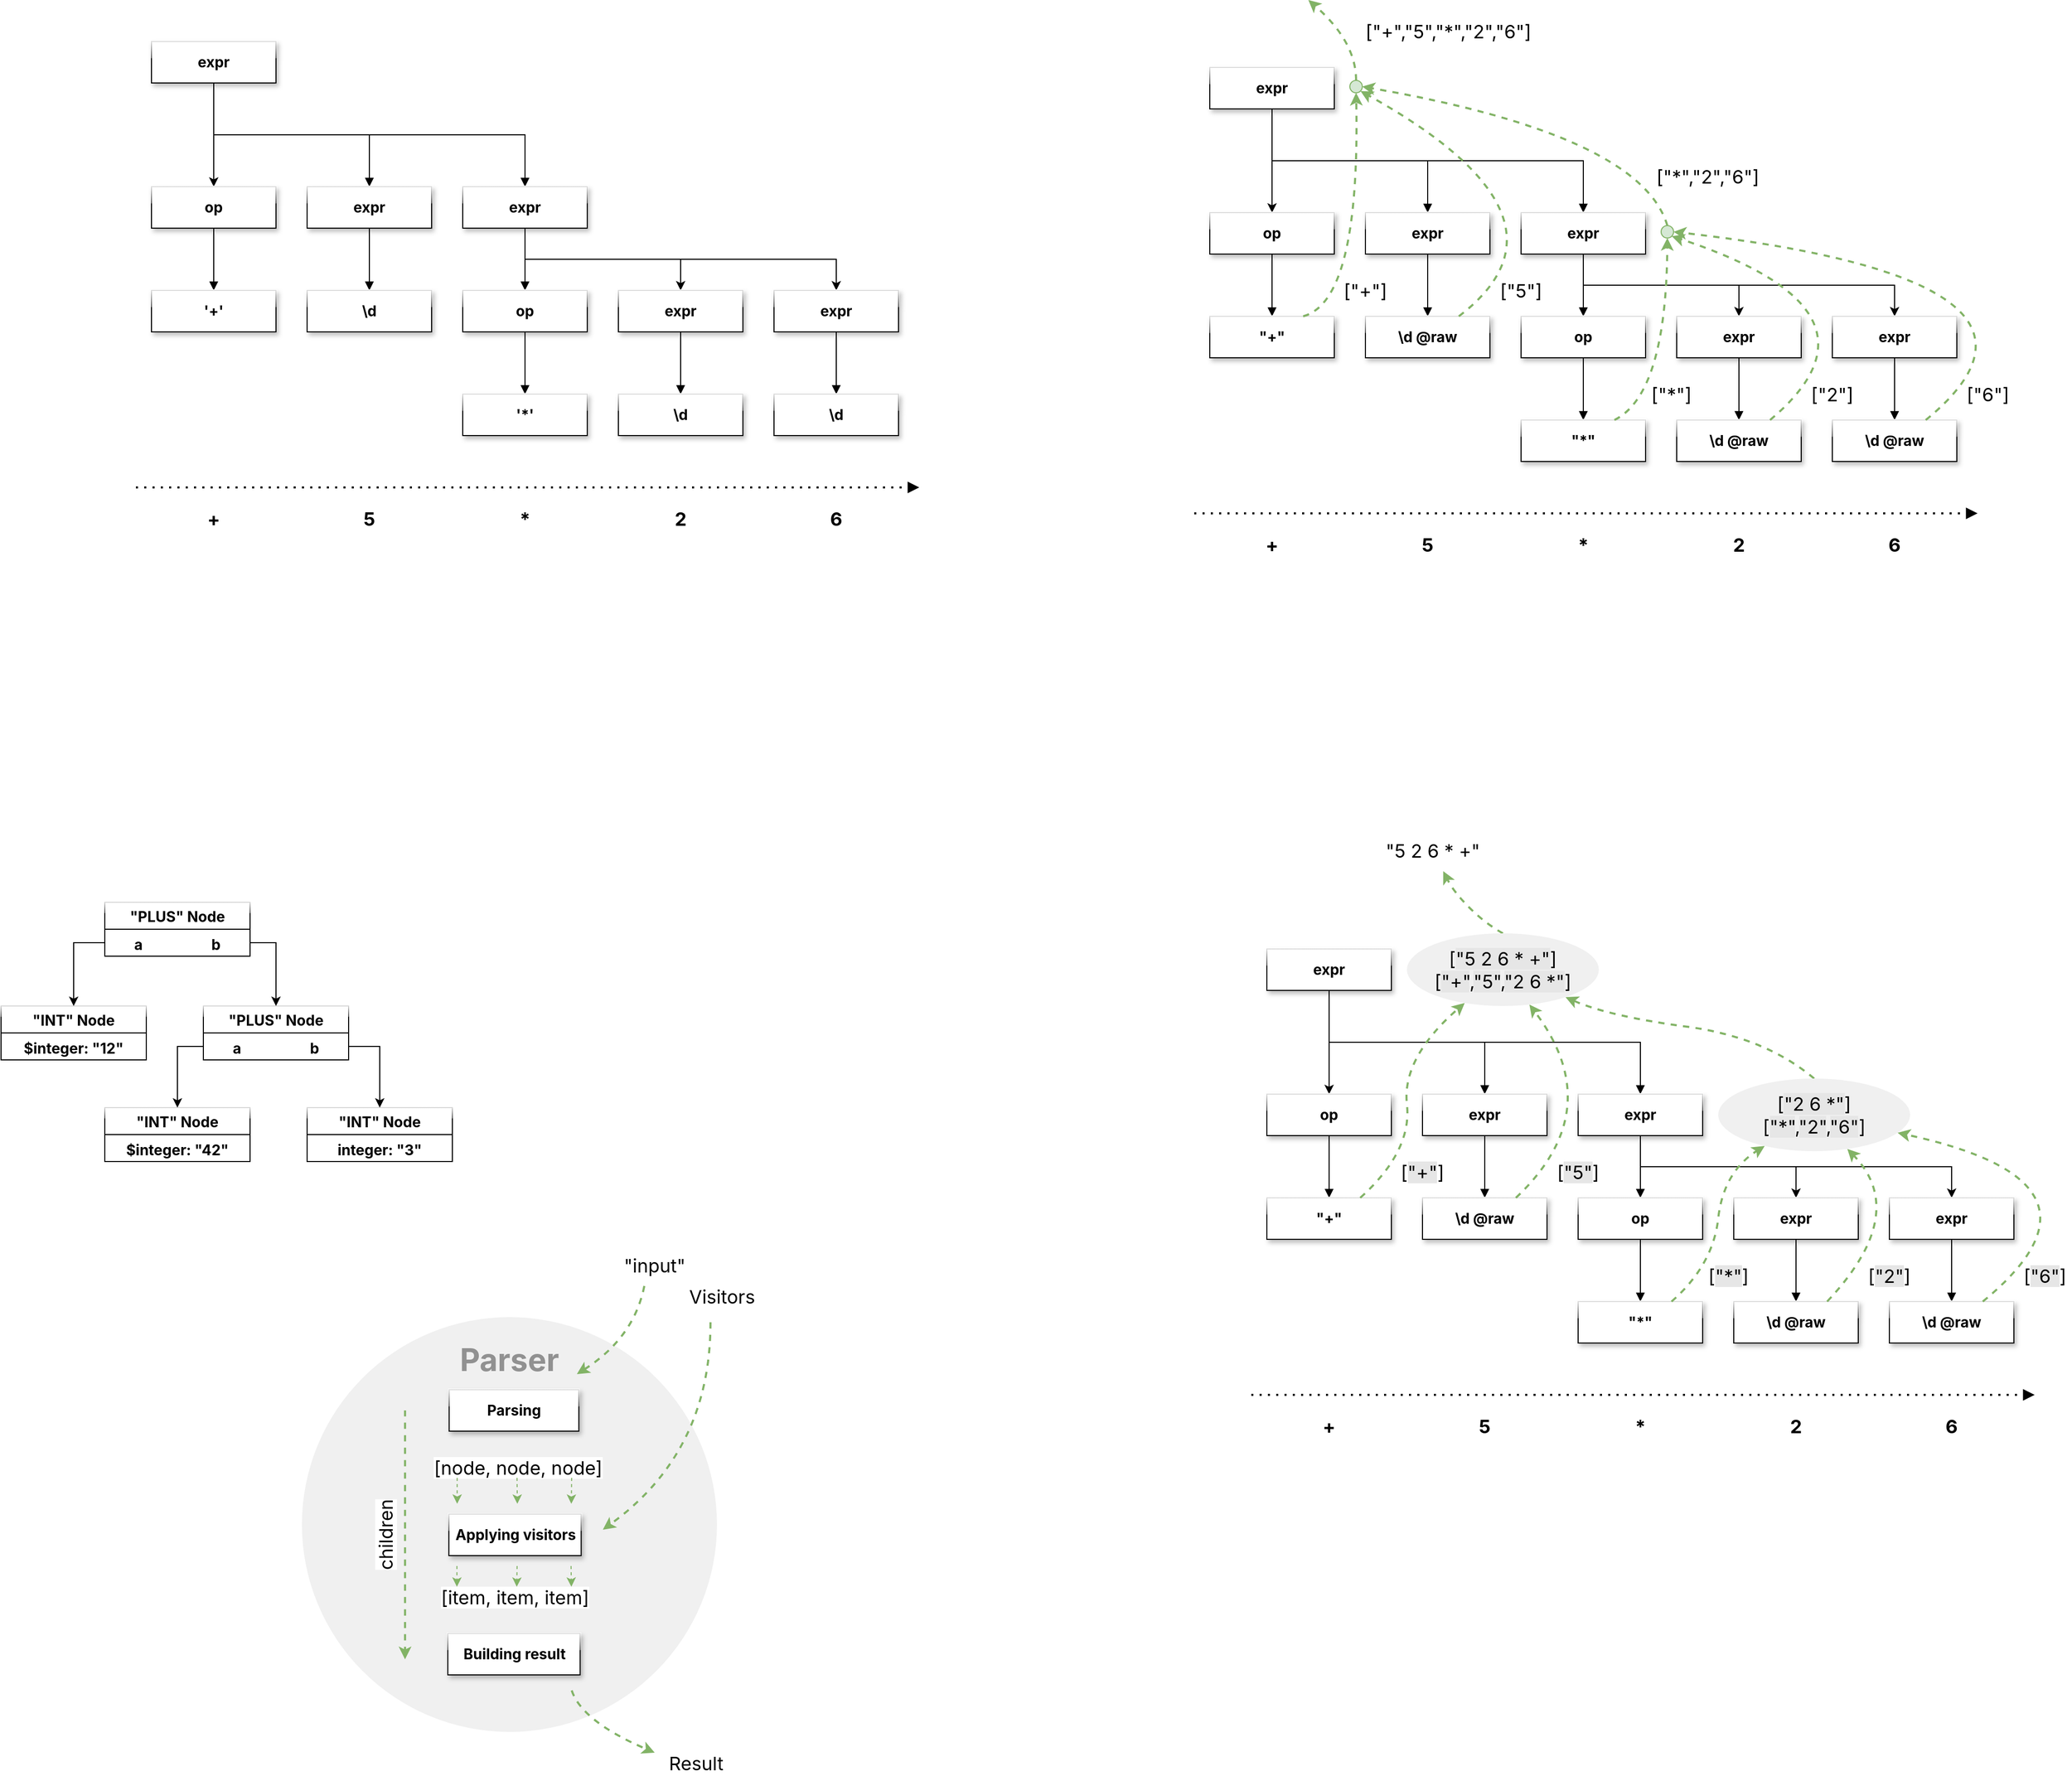 <mxfile version="15.6.2" type="device"><diagram id="C5RBs43oDa-KdzZeNtuy" name="Page-1"><mxGraphModel dx="4600" dy="1649" grid="1" gridSize="10" guides="1" tooltips="1" connect="1" arrows="1" fold="1" page="1" pageScale="1" pageWidth="827" pageHeight="1169" math="0" shadow="0"><root><mxCell id="WIyWlLk6GJQsqaUBKTNV-0"/><mxCell id="WIyWlLk6GJQsqaUBKTNV-1" parent="WIyWlLk6GJQsqaUBKTNV-0"/><mxCell id="D1x4tF9x3cu0elC_3x2r-0" style="edgeStyle=orthogonalEdgeStyle;rounded=0;sketch=0;orthogonalLoop=1;jettySize=auto;html=1;exitX=0.5;exitY=1;exitDx=0;exitDy=0;shadow=0;labelBackgroundColor=none;fontFamily=Inter;fontSize=14;entryX=0.5;entryY=0;entryDx=0;entryDy=0;fontStyle=1;fontSource=https%3A%2F%2Ffonts.googleapis.com%2Fcss%3Ffamily%3DInter;" parent="WIyWlLk6GJQsqaUBKTNV-1" source="D1x4tF9x3cu0elC_3x2r-3" target="D1x4tF9x3cu0elC_3x2r-13" edge="1"><mxGeometry relative="1" as="geometry"><mxPoint x="-1315" y="80" as="targetPoint"/></mxGeometry></mxCell><mxCell id="D1x4tF9x3cu0elC_3x2r-1" style="edgeStyle=orthogonalEdgeStyle;rounded=0;sketch=0;orthogonalLoop=1;jettySize=auto;html=1;exitX=0.5;exitY=1;exitDx=0;exitDy=0;entryX=0.5;entryY=0;entryDx=0;entryDy=0;shadow=0;labelBackgroundColor=none;fontFamily=Inter;fontSize=14;endArrow=block;endFill=1;fontStyle=1;fontSource=https%3A%2F%2Ffonts.googleapis.com%2Fcss%3Ffamily%3DInter;" parent="WIyWlLk6GJQsqaUBKTNV-1" source="D1x4tF9x3cu0elC_3x2r-3" target="D1x4tF9x3cu0elC_3x2r-9" edge="1"><mxGeometry relative="1" as="geometry"><Array as="points"><mxPoint x="-1315" y="130"/><mxPoint x="-1165" y="130"/></Array></mxGeometry></mxCell><mxCell id="D1x4tF9x3cu0elC_3x2r-2" style="edgeStyle=orthogonalEdgeStyle;rounded=0;sketch=0;orthogonalLoop=1;jettySize=auto;html=1;exitX=0.5;exitY=1;exitDx=0;exitDy=0;entryX=0.5;entryY=0;entryDx=0;entryDy=0;shadow=0;labelBackgroundColor=none;fontFamily=Inter;fontSize=14;endArrow=block;endFill=1;fontStyle=1;fontSource=https%3A%2F%2Ffonts.googleapis.com%2Fcss%3Ffamily%3DInter;" parent="WIyWlLk6GJQsqaUBKTNV-1" source="D1x4tF9x3cu0elC_3x2r-3" target="D1x4tF9x3cu0elC_3x2r-11" edge="1"><mxGeometry relative="1" as="geometry"><Array as="points"><mxPoint x="-1315" y="130"/><mxPoint x="-1015" y="130"/></Array></mxGeometry></mxCell><mxCell id="D1x4tF9x3cu0elC_3x2r-3" value="&lt;span style=&quot;font-size: 14px;&quot;&gt;expr&lt;/span&gt;" style="rounded=1;whiteSpace=wrap;html=1;fontSize=14;glass=0;strokeWidth=1;shadow=0;fontFamily=Inter;labelBackgroundColor=none;sketch=0;fillColor=#f8cecc;strokeColor=#b85450;fontStyle=1;fontSource=https%3A%2F%2Ffonts.googleapis.com%2Fcss%3Ffamily%3DInter;" parent="WIyWlLk6GJQsqaUBKTNV-1" vertex="1"><mxGeometry x="-1375" y="40" width="120" height="40" as="geometry"/></mxCell><mxCell id="D1x4tF9x3cu0elC_3x2r-4" value="+" style="text;html=1;strokeColor=none;fillColor=none;align=center;verticalAlign=middle;whiteSpace=wrap;rounded=0;shadow=0;labelBackgroundColor=none;fontFamily=Inter;fontSize=18;fontStyle=1;sketch=0;fontSource=https%3A%2F%2Ffonts.googleapis.com%2Fcss%3Ffamily%3DInter;" parent="WIyWlLk6GJQsqaUBKTNV-1" vertex="1"><mxGeometry x="-1335" y="490" width="40" height="20" as="geometry"/></mxCell><mxCell id="D1x4tF9x3cu0elC_3x2r-5" value="5" style="text;html=1;strokeColor=none;fillColor=none;align=center;verticalAlign=middle;whiteSpace=wrap;rounded=0;shadow=0;labelBackgroundColor=none;fontFamily=Inter;fontSize=18;fontStyle=1;sketch=0;fontSource=https%3A%2F%2Ffonts.googleapis.com%2Fcss%3Ffamily%3DInter;" parent="WIyWlLk6GJQsqaUBKTNV-1" vertex="1"><mxGeometry x="-1185" y="490" width="40" height="20" as="geometry"/></mxCell><mxCell id="D1x4tF9x3cu0elC_3x2r-6" value="*" style="text;html=1;strokeColor=none;fillColor=none;align=center;verticalAlign=middle;whiteSpace=wrap;rounded=0;shadow=0;labelBackgroundColor=none;fontFamily=Inter;fontSize=18;fontStyle=1;sketch=0;fontSource=https%3A%2F%2Ffonts.googleapis.com%2Fcss%3Ffamily%3DInter;" parent="WIyWlLk6GJQsqaUBKTNV-1" vertex="1"><mxGeometry x="-1035" y="490" width="40" height="20" as="geometry"/></mxCell><mxCell id="D1x4tF9x3cu0elC_3x2r-7" value="" style="endArrow=block;dashed=1;html=1;dashPattern=1 3;strokeWidth=2;shadow=0;labelBackgroundColor=none;fontFamily=Inter;fontSize=14;endFill=1;sketch=0;fontSource=https%3A%2F%2Ffonts.googleapis.com%2Fcss%3Ffamily%3DInter;" parent="WIyWlLk6GJQsqaUBKTNV-1" edge="1"><mxGeometry width="50" height="50" relative="1" as="geometry"><mxPoint x="-1390" y="470" as="sourcePoint"/><mxPoint x="-635" y="470" as="targetPoint"/></mxGeometry></mxCell><mxCell id="D1x4tF9x3cu0elC_3x2r-8" style="edgeStyle=orthogonalEdgeStyle;rounded=0;sketch=0;orthogonalLoop=1;jettySize=auto;html=1;exitX=0.5;exitY=1;exitDx=0;exitDy=0;entryX=0.5;entryY=0;entryDx=0;entryDy=0;shadow=0;labelBackgroundColor=none;fontFamily=Inter;fontSize=14;endArrow=block;endFill=1;fontStyle=1;fontSource=https%3A%2F%2Ffonts.googleapis.com%2Fcss%3Ffamily%3DInter;" parent="WIyWlLk6GJQsqaUBKTNV-1" source="D1x4tF9x3cu0elC_3x2r-9" target="D1x4tF9x3cu0elC_3x2r-15" edge="1"><mxGeometry relative="1" as="geometry"/></mxCell><mxCell id="D1x4tF9x3cu0elC_3x2r-9" value="&lt;span style=&quot;font-size: 14px;&quot;&gt;expr&lt;/span&gt;" style="rounded=1;whiteSpace=wrap;html=1;fontSize=14;glass=0;strokeWidth=1;shadow=0;fontFamily=Inter;labelBackgroundColor=none;sketch=0;fillColor=#f8cecc;strokeColor=#b85450;fontStyle=1;fontSource=https%3A%2F%2Ffonts.googleapis.com%2Fcss%3Ffamily%3DInter;" parent="WIyWlLk6GJQsqaUBKTNV-1" vertex="1"><mxGeometry x="-1225" y="180" width="120" height="40" as="geometry"/></mxCell><mxCell id="D1x4tF9x3cu0elC_3x2r-10" style="edgeStyle=orthogonalEdgeStyle;rounded=0;sketch=0;orthogonalLoop=1;jettySize=auto;html=1;exitX=0.5;exitY=1;exitDx=0;exitDy=0;entryX=0.5;entryY=0;entryDx=0;entryDy=0;shadow=0;labelBackgroundColor=none;fontFamily=Inter;fontSize=14;endArrow=block;endFill=1;fontStyle=1;fontSource=https%3A%2F%2Ffonts.googleapis.com%2Fcss%3Ffamily%3DInter;" parent="WIyWlLk6GJQsqaUBKTNV-1" source="D1x4tF9x3cu0elC_3x2r-11" target="D1x4tF9x3cu0elC_3x2r-29" edge="1"><mxGeometry relative="1" as="geometry"><mxPoint x="-1015" y="280" as="targetPoint"/></mxGeometry></mxCell><mxCell id="D1x4tF9x3cu0elC_3x2r-33" style="edgeStyle=orthogonalEdgeStyle;rounded=0;orthogonalLoop=1;jettySize=auto;html=1;exitX=0.5;exitY=1;exitDx=0;exitDy=0;entryX=0.5;entryY=0;entryDx=0;entryDy=0;fontSize=14;sketch=0;fontFamily=Inter;fontSource=https%3A%2F%2Ffonts.googleapis.com%2Fcss%3Ffamily%3DInter;" parent="WIyWlLk6GJQsqaUBKTNV-1" source="D1x4tF9x3cu0elC_3x2r-11" target="D1x4tF9x3cu0elC_3x2r-25" edge="1"><mxGeometry relative="1" as="geometry"/></mxCell><mxCell id="D1x4tF9x3cu0elC_3x2r-34" style="edgeStyle=orthogonalEdgeStyle;rounded=0;orthogonalLoop=1;jettySize=auto;html=1;exitX=0.5;exitY=1;exitDx=0;exitDy=0;entryX=0.5;entryY=0;entryDx=0;entryDy=0;fontSize=14;sketch=0;fontFamily=Inter;fontSource=https%3A%2F%2Ffonts.googleapis.com%2Fcss%3Ffamily%3DInter;" parent="WIyWlLk6GJQsqaUBKTNV-1" source="D1x4tF9x3cu0elC_3x2r-11" target="D1x4tF9x3cu0elC_3x2r-27" edge="1"><mxGeometry relative="1" as="geometry"/></mxCell><mxCell id="D1x4tF9x3cu0elC_3x2r-11" value="&lt;span style=&quot;font-size: 14px;&quot;&gt;expr&lt;/span&gt;" style="rounded=1;whiteSpace=wrap;html=1;fontSize=14;glass=0;strokeWidth=1;shadow=0;fontFamily=Inter;labelBackgroundColor=none;sketch=0;fillColor=#f8cecc;strokeColor=#b85450;fontStyle=1;fontSource=https%3A%2F%2Ffonts.googleapis.com%2Fcss%3Ffamily%3DInter;" parent="WIyWlLk6GJQsqaUBKTNV-1" vertex="1"><mxGeometry x="-1075" y="180" width="120" height="40" as="geometry"/></mxCell><mxCell id="D1x4tF9x3cu0elC_3x2r-12" style="edgeStyle=orthogonalEdgeStyle;rounded=0;sketch=0;orthogonalLoop=1;jettySize=auto;html=1;exitX=0.5;exitY=1;exitDx=0;exitDy=0;entryX=0.5;entryY=0;entryDx=0;entryDy=0;shadow=0;labelBackgroundColor=none;fontFamily=Inter;fontSize=14;endArrow=block;endFill=1;fontStyle=1;fontSource=https%3A%2F%2Ffonts.googleapis.com%2Fcss%3Ffamily%3DInter;" parent="WIyWlLk6GJQsqaUBKTNV-1" source="D1x4tF9x3cu0elC_3x2r-13" target="D1x4tF9x3cu0elC_3x2r-14" edge="1"><mxGeometry relative="1" as="geometry"/></mxCell><mxCell id="D1x4tF9x3cu0elC_3x2r-13" value="&lt;span style=&quot;font-size: 14px;&quot;&gt;op&lt;/span&gt;" style="rounded=1;whiteSpace=wrap;html=1;fontSize=14;glass=0;strokeWidth=1;shadow=0;fontFamily=Inter;labelBackgroundColor=none;sketch=0;fillColor=#f8cecc;strokeColor=#b85450;fontStyle=1;fontSource=https%3A%2F%2Ffonts.googleapis.com%2Fcss%3Ffamily%3DInter;" parent="WIyWlLk6GJQsqaUBKTNV-1" vertex="1"><mxGeometry x="-1375" y="180" width="120" height="40" as="geometry"/></mxCell><mxCell id="D1x4tF9x3cu0elC_3x2r-14" value="&lt;span style=&quot;font-size: 14px;&quot;&gt;'+'&lt;/span&gt;" style="rounded=1;whiteSpace=wrap;html=1;fontSize=14;glass=0;strokeWidth=1;shadow=0;fontFamily=Inter;labelBackgroundColor=none;sketch=0;fillColor=#f8cecc;strokeColor=#b85450;fontStyle=1;fontSource=https%3A%2F%2Ffonts.googleapis.com%2Fcss%3Ffamily%3DInter;" parent="WIyWlLk6GJQsqaUBKTNV-1" vertex="1"><mxGeometry x="-1375" y="280" width="120" height="40" as="geometry"/></mxCell><mxCell id="D1x4tF9x3cu0elC_3x2r-15" value="&lt;span style=&quot;font-size: 14px;&quot;&gt;\d&lt;/span&gt;" style="rounded=1;whiteSpace=wrap;html=1;fontSize=14;glass=0;strokeWidth=1;shadow=0;fontFamily=Inter;labelBackgroundColor=none;sketch=0;fillColor=#f8cecc;strokeColor=#b85450;fontStyle=1;fontSource=https%3A%2F%2Ffonts.googleapis.com%2Fcss%3Ffamily%3DInter;" parent="WIyWlLk6GJQsqaUBKTNV-1" vertex="1"><mxGeometry x="-1225" y="280" width="120" height="40" as="geometry"/></mxCell><mxCell id="D1x4tF9x3cu0elC_3x2r-24" style="edgeStyle=orthogonalEdgeStyle;rounded=0;sketch=0;orthogonalLoop=1;jettySize=auto;html=1;exitX=0.5;exitY=1;exitDx=0;exitDy=0;entryX=0.5;entryY=0;entryDx=0;entryDy=0;shadow=0;labelBackgroundColor=none;fontFamily=Inter;fontSize=14;endArrow=block;endFill=1;fontStyle=1;fontSource=https%3A%2F%2Ffonts.googleapis.com%2Fcss%3Ffamily%3DInter;" parent="WIyWlLk6GJQsqaUBKTNV-1" source="D1x4tF9x3cu0elC_3x2r-25" target="D1x4tF9x3cu0elC_3x2r-31" edge="1"><mxGeometry relative="1" as="geometry"/></mxCell><mxCell id="D1x4tF9x3cu0elC_3x2r-25" value="&lt;span style=&quot;font-size: 14px;&quot;&gt;expr&lt;/span&gt;" style="rounded=0;whiteSpace=wrap;html=1;fontSize=14;glass=1;strokeWidth=1;shadow=1;fontFamily=Inter;labelBackgroundColor=none;sketch=0;fontStyle=1;strokeColor=default;fontSource=https%3A%2F%2Ffonts.googleapis.com%2Fcss%3Ffamily%3DInter;" parent="WIyWlLk6GJQsqaUBKTNV-1" vertex="1"><mxGeometry x="-925" y="280" width="120" height="40" as="geometry"/></mxCell><mxCell id="D1x4tF9x3cu0elC_3x2r-26" style="edgeStyle=orthogonalEdgeStyle;rounded=0;sketch=0;orthogonalLoop=1;jettySize=auto;html=1;exitX=0.5;exitY=1;exitDx=0;exitDy=0;entryX=0.5;entryY=0;entryDx=0;entryDy=0;shadow=0;labelBackgroundColor=none;fontFamily=Inter;fontSize=14;endArrow=block;endFill=1;fontStyle=1;fontSource=https%3A%2F%2Ffonts.googleapis.com%2Fcss%3Ffamily%3DInter;" parent="WIyWlLk6GJQsqaUBKTNV-1" source="D1x4tF9x3cu0elC_3x2r-27" target="D1x4tF9x3cu0elC_3x2r-32" edge="1"><mxGeometry relative="1" as="geometry"/></mxCell><mxCell id="D1x4tF9x3cu0elC_3x2r-27" value="&lt;span style=&quot;font-size: 14px;&quot;&gt;expr&lt;/span&gt;" style="rounded=0;whiteSpace=wrap;html=1;fontSize=14;glass=1;strokeWidth=1;shadow=1;fontFamily=Inter;labelBackgroundColor=none;sketch=0;fontStyle=1;strokeColor=default;fontSource=https%3A%2F%2Ffonts.googleapis.com%2Fcss%3Ffamily%3DInter;" parent="WIyWlLk6GJQsqaUBKTNV-1" vertex="1"><mxGeometry x="-775" y="280" width="120" height="40" as="geometry"/></mxCell><mxCell id="D1x4tF9x3cu0elC_3x2r-28" style="edgeStyle=orthogonalEdgeStyle;rounded=0;sketch=0;orthogonalLoop=1;jettySize=auto;html=1;exitX=0.5;exitY=1;exitDx=0;exitDy=0;entryX=0.5;entryY=0;entryDx=0;entryDy=0;shadow=0;labelBackgroundColor=none;fontFamily=Inter;fontSize=14;endArrow=block;endFill=1;fontStyle=1;fontSource=https%3A%2F%2Ffonts.googleapis.com%2Fcss%3Ffamily%3DInter;" parent="WIyWlLk6GJQsqaUBKTNV-1" source="D1x4tF9x3cu0elC_3x2r-29" target="D1x4tF9x3cu0elC_3x2r-30" edge="1"><mxGeometry relative="1" as="geometry"/></mxCell><mxCell id="D1x4tF9x3cu0elC_3x2r-29" value="&lt;span style=&quot;font-size: 14px;&quot;&gt;op&lt;/span&gt;" style="rounded=1;whiteSpace=wrap;html=1;fontSize=14;glass=0;strokeWidth=1;shadow=0;fontFamily=Inter;labelBackgroundColor=none;sketch=0;fillColor=#f8cecc;strokeColor=#b85450;fontStyle=1;fontSource=https%3A%2F%2Ffonts.googleapis.com%2Fcss%3Ffamily%3DInter;" parent="WIyWlLk6GJQsqaUBKTNV-1" vertex="1"><mxGeometry x="-1075" y="280" width="120" height="40" as="geometry"/></mxCell><mxCell id="D1x4tF9x3cu0elC_3x2r-30" value="&lt;span style=&quot;font-size: 14px;&quot;&gt;'*'&lt;/span&gt;" style="rounded=0;whiteSpace=wrap;html=1;fontSize=14;glass=1;strokeWidth=1;shadow=1;fontFamily=Inter;labelBackgroundColor=none;sketch=0;fontStyle=1;strokeColor=default;fontSource=https%3A%2F%2Ffonts.googleapis.com%2Fcss%3Ffamily%3DInter;" parent="WIyWlLk6GJQsqaUBKTNV-1" vertex="1"><mxGeometry x="-1075" y="380" width="120" height="40" as="geometry"/></mxCell><mxCell id="D1x4tF9x3cu0elC_3x2r-31" value="&lt;span style=&quot;font-size: 14px;&quot;&gt;\d&lt;/span&gt;" style="rounded=0;whiteSpace=wrap;html=1;fontSize=14;glass=1;strokeWidth=1;shadow=1;fontFamily=Inter;labelBackgroundColor=none;sketch=0;fontStyle=1;strokeColor=default;fontSource=https%3A%2F%2Ffonts.googleapis.com%2Fcss%3Ffamily%3DInter;" parent="WIyWlLk6GJQsqaUBKTNV-1" vertex="1"><mxGeometry x="-925" y="380" width="120" height="40" as="geometry"/></mxCell><mxCell id="D1x4tF9x3cu0elC_3x2r-32" value="&lt;span style=&quot;font-size: 14px;&quot;&gt;\d&lt;/span&gt;" style="rounded=0;whiteSpace=wrap;html=1;fontSize=14;glass=1;strokeWidth=1;shadow=1;fontFamily=Inter;labelBackgroundColor=none;sketch=0;fontStyle=1;strokeColor=default;fontSource=https%3A%2F%2Ffonts.googleapis.com%2Fcss%3Ffamily%3DInter;" parent="WIyWlLk6GJQsqaUBKTNV-1" vertex="1"><mxGeometry x="-775" y="380" width="120" height="40" as="geometry"/></mxCell><mxCell id="D1x4tF9x3cu0elC_3x2r-35" value="2" style="text;html=1;strokeColor=none;fillColor=none;align=center;verticalAlign=middle;whiteSpace=wrap;rounded=0;shadow=0;labelBackgroundColor=none;fontFamily=Inter;fontSize=18;fontStyle=1;sketch=0;fontSource=https%3A%2F%2Ffonts.googleapis.com%2Fcss%3Ffamily%3DInter;" parent="WIyWlLk6GJQsqaUBKTNV-1" vertex="1"><mxGeometry x="-885" y="490" width="40" height="20" as="geometry"/></mxCell><mxCell id="D1x4tF9x3cu0elC_3x2r-36" value="6" style="text;html=1;strokeColor=none;fillColor=none;align=center;verticalAlign=middle;whiteSpace=wrap;rounded=0;shadow=0;labelBackgroundColor=none;fontFamily=Inter;fontSize=18;fontStyle=1;sketch=0;fontSource=https%3A%2F%2Ffonts.googleapis.com%2Fcss%3Ffamily%3DInter;" parent="WIyWlLk6GJQsqaUBKTNV-1" vertex="1"><mxGeometry x="-735" y="490" width="40" height="20" as="geometry"/></mxCell><mxCell id="D1x4tF9x3cu0elC_3x2r-38" style="edgeStyle=orthogonalEdgeStyle;rounded=0;sketch=0;orthogonalLoop=1;jettySize=auto;html=1;exitX=0.5;exitY=1;exitDx=0;exitDy=0;shadow=0;labelBackgroundColor=none;fontFamily=Inter;fontSize=14;entryX=0.5;entryY=0;entryDx=0;entryDy=0;fontStyle=1;fontSource=https%3A%2F%2Ffonts.googleapis.com%2Fcss%3Ffamily%3DInter;" parent="WIyWlLk6GJQsqaUBKTNV-1" source="D1x4tF9x3cu0elC_3x2r-41" target="D1x4tF9x3cu0elC_3x2r-53" edge="1"><mxGeometry relative="1" as="geometry"><mxPoint x="-295" y="105" as="targetPoint"/></mxGeometry></mxCell><mxCell id="D1x4tF9x3cu0elC_3x2r-39" style="edgeStyle=orthogonalEdgeStyle;rounded=0;sketch=0;orthogonalLoop=1;jettySize=auto;html=1;exitX=0.5;exitY=1;exitDx=0;exitDy=0;entryX=0.5;entryY=0;entryDx=0;entryDy=0;shadow=0;labelBackgroundColor=none;fontFamily=Inter;fontSize=14;endArrow=block;endFill=1;fontStyle=1;fontSource=https%3A%2F%2Ffonts.googleapis.com%2Fcss%3Ffamily%3DInter;" parent="WIyWlLk6GJQsqaUBKTNV-1" source="D1x4tF9x3cu0elC_3x2r-41" target="D1x4tF9x3cu0elC_3x2r-47" edge="1"><mxGeometry relative="1" as="geometry"><Array as="points"><mxPoint x="-295" y="155"/><mxPoint x="-145" y="155"/></Array></mxGeometry></mxCell><mxCell id="D1x4tF9x3cu0elC_3x2r-40" style="edgeStyle=orthogonalEdgeStyle;rounded=0;sketch=0;orthogonalLoop=1;jettySize=auto;html=1;exitX=0.5;exitY=1;exitDx=0;exitDy=0;entryX=0.5;entryY=0;entryDx=0;entryDy=0;shadow=0;labelBackgroundColor=none;fontFamily=Inter;fontSize=14;endArrow=block;endFill=1;fontStyle=1;fontSource=https%3A%2F%2Ffonts.googleapis.com%2Fcss%3Ffamily%3DInter;" parent="WIyWlLk6GJQsqaUBKTNV-1" source="D1x4tF9x3cu0elC_3x2r-41" target="D1x4tF9x3cu0elC_3x2r-51" edge="1"><mxGeometry relative="1" as="geometry"><Array as="points"><mxPoint x="-295" y="155"/><mxPoint x="5" y="155"/></Array></mxGeometry></mxCell><mxCell id="D1x4tF9x3cu0elC_3x2r-41" value="&lt;span style=&quot;font-size: 14px;&quot;&gt;expr&lt;/span&gt;" style="rounded=0;whiteSpace=wrap;html=1;fontSize=14;glass=1;strokeWidth=1;shadow=1;fontFamily=Inter;labelBackgroundColor=none;sketch=0;fontStyle=1;strokeColor=default;fontSource=https%3A%2F%2Ffonts.googleapis.com%2Fcss%3Ffamily%3DInter;" parent="WIyWlLk6GJQsqaUBKTNV-1" vertex="1"><mxGeometry x="-355" y="65" width="120" height="40" as="geometry"/></mxCell><mxCell id="D1x4tF9x3cu0elC_3x2r-42" value="+" style="text;html=1;strokeColor=none;fillColor=none;align=center;verticalAlign=middle;whiteSpace=wrap;rounded=0;shadow=0;labelBackgroundColor=none;fontFamily=Inter;fontSize=18;fontStyle=1;sketch=0;fontSource=https%3A%2F%2Ffonts.googleapis.com%2Fcss%3Ffamily%3DInter;" parent="WIyWlLk6GJQsqaUBKTNV-1" vertex="1"><mxGeometry x="-315" y="515" width="40" height="20" as="geometry"/></mxCell><mxCell id="D1x4tF9x3cu0elC_3x2r-43" value="5" style="text;html=1;strokeColor=none;fillColor=none;align=center;verticalAlign=middle;whiteSpace=wrap;rounded=0;shadow=0;labelBackgroundColor=none;fontFamily=Inter;fontSize=18;fontStyle=1;sketch=0;fontSource=https%3A%2F%2Ffonts.googleapis.com%2Fcss%3Ffamily%3DInter;" parent="WIyWlLk6GJQsqaUBKTNV-1" vertex="1"><mxGeometry x="-165" y="515" width="40" height="20" as="geometry"/></mxCell><mxCell id="D1x4tF9x3cu0elC_3x2r-44" value="*" style="text;html=1;strokeColor=none;fillColor=none;align=center;verticalAlign=middle;whiteSpace=wrap;rounded=0;shadow=0;labelBackgroundColor=none;fontFamily=Inter;fontSize=18;fontStyle=1;sketch=0;fontSource=https%3A%2F%2Ffonts.googleapis.com%2Fcss%3Ffamily%3DInter;" parent="WIyWlLk6GJQsqaUBKTNV-1" vertex="1"><mxGeometry x="-15" y="515" width="40" height="20" as="geometry"/></mxCell><mxCell id="D1x4tF9x3cu0elC_3x2r-45" value="" style="endArrow=block;dashed=1;html=1;dashPattern=1 3;strokeWidth=2;shadow=0;labelBackgroundColor=none;fontFamily=Inter;fontSize=14;endFill=1;sketch=0;fontSource=https%3A%2F%2Ffonts.googleapis.com%2Fcss%3Ffamily%3DInter;" parent="WIyWlLk6GJQsqaUBKTNV-1" edge="1"><mxGeometry width="50" height="50" relative="1" as="geometry"><mxPoint x="-370" y="495" as="sourcePoint"/><mxPoint x="385" y="495" as="targetPoint"/></mxGeometry></mxCell><mxCell id="D1x4tF9x3cu0elC_3x2r-46" style="edgeStyle=orthogonalEdgeStyle;rounded=0;sketch=0;orthogonalLoop=1;jettySize=auto;html=1;exitX=0.5;exitY=1;exitDx=0;exitDy=0;entryX=0.5;entryY=0;entryDx=0;entryDy=0;shadow=0;labelBackgroundColor=none;fontFamily=Inter;fontSize=14;endArrow=block;endFill=1;fontStyle=1;fontSource=https%3A%2F%2Ffonts.googleapis.com%2Fcss%3Ffamily%3DInter;" parent="WIyWlLk6GJQsqaUBKTNV-1" source="D1x4tF9x3cu0elC_3x2r-47" target="D1x4tF9x3cu0elC_3x2r-55" edge="1"><mxGeometry relative="1" as="geometry"/></mxCell><mxCell id="D1x4tF9x3cu0elC_3x2r-47" value="&lt;span style=&quot;font-size: 14px;&quot;&gt;expr&lt;/span&gt;" style="rounded=0;whiteSpace=wrap;html=1;fontSize=14;glass=1;strokeWidth=1;shadow=1;fontFamily=Inter;labelBackgroundColor=none;sketch=0;fontStyle=1;strokeColor=default;fontSource=https%3A%2F%2Ffonts.googleapis.com%2Fcss%3Ffamily%3DInter;" parent="WIyWlLk6GJQsqaUBKTNV-1" vertex="1"><mxGeometry x="-205" y="205" width="120" height="40" as="geometry"/></mxCell><mxCell id="D1x4tF9x3cu0elC_3x2r-48" style="edgeStyle=orthogonalEdgeStyle;rounded=0;sketch=0;orthogonalLoop=1;jettySize=auto;html=1;exitX=0.5;exitY=1;exitDx=0;exitDy=0;entryX=0.5;entryY=0;entryDx=0;entryDy=0;shadow=0;labelBackgroundColor=none;fontFamily=Inter;fontSize=14;endArrow=block;endFill=1;fontStyle=1;fontSource=https%3A%2F%2Ffonts.googleapis.com%2Fcss%3Ffamily%3DInter;" parent="WIyWlLk6GJQsqaUBKTNV-1" source="D1x4tF9x3cu0elC_3x2r-51" target="D1x4tF9x3cu0elC_3x2r-61" edge="1"><mxGeometry relative="1" as="geometry"><mxPoint x="5" y="305" as="targetPoint"/></mxGeometry></mxCell><mxCell id="D1x4tF9x3cu0elC_3x2r-49" style="edgeStyle=orthogonalEdgeStyle;rounded=0;orthogonalLoop=1;jettySize=auto;html=1;exitX=0.5;exitY=1;exitDx=0;exitDy=0;entryX=0.5;entryY=0;entryDx=0;entryDy=0;fontSize=14;sketch=0;fontFamily=Inter;fontSource=https%3A%2F%2Ffonts.googleapis.com%2Fcss%3Ffamily%3DInter;" parent="WIyWlLk6GJQsqaUBKTNV-1" source="D1x4tF9x3cu0elC_3x2r-51" target="D1x4tF9x3cu0elC_3x2r-57" edge="1"><mxGeometry relative="1" as="geometry"/></mxCell><mxCell id="D1x4tF9x3cu0elC_3x2r-50" style="edgeStyle=orthogonalEdgeStyle;rounded=0;orthogonalLoop=1;jettySize=auto;html=1;exitX=0.5;exitY=1;exitDx=0;exitDy=0;entryX=0.5;entryY=0;entryDx=0;entryDy=0;fontSize=14;sketch=0;fontFamily=Inter;fontSource=https%3A%2F%2Ffonts.googleapis.com%2Fcss%3Ffamily%3DInter;" parent="WIyWlLk6GJQsqaUBKTNV-1" source="D1x4tF9x3cu0elC_3x2r-51" target="D1x4tF9x3cu0elC_3x2r-59" edge="1"><mxGeometry relative="1" as="geometry"/></mxCell><mxCell id="D1x4tF9x3cu0elC_3x2r-51" value="&lt;span style=&quot;font-size: 14px;&quot;&gt;expr&lt;/span&gt;" style="rounded=0;whiteSpace=wrap;html=1;fontSize=14;glass=1;strokeWidth=1;shadow=1;fontFamily=Inter;labelBackgroundColor=none;sketch=0;fontStyle=1;strokeColor=default;fontSource=https%3A%2F%2Ffonts.googleapis.com%2Fcss%3Ffamily%3DInter;" parent="WIyWlLk6GJQsqaUBKTNV-1" vertex="1"><mxGeometry x="-55" y="205" width="120" height="40" as="geometry"/></mxCell><mxCell id="D1x4tF9x3cu0elC_3x2r-52" style="edgeStyle=orthogonalEdgeStyle;rounded=0;sketch=0;orthogonalLoop=1;jettySize=auto;html=1;exitX=0.5;exitY=1;exitDx=0;exitDy=0;entryX=0.5;entryY=0;entryDx=0;entryDy=0;shadow=0;labelBackgroundColor=none;fontFamily=Inter;fontSize=14;endArrow=block;endFill=1;fontStyle=1;fontSource=https%3A%2F%2Ffonts.googleapis.com%2Fcss%3Ffamily%3DInter;" parent="WIyWlLk6GJQsqaUBKTNV-1" source="D1x4tF9x3cu0elC_3x2r-53" target="D1x4tF9x3cu0elC_3x2r-54" edge="1"><mxGeometry relative="1" as="geometry"/></mxCell><mxCell id="D1x4tF9x3cu0elC_3x2r-53" value="&lt;span style=&quot;font-size: 14px;&quot;&gt;op&lt;/span&gt;" style="rounded=0;whiteSpace=wrap;html=1;fontSize=14;glass=1;strokeWidth=1;shadow=1;fontFamily=Inter;labelBackgroundColor=none;sketch=0;fontStyle=1;strokeColor=default;fontSource=https%3A%2F%2Ffonts.googleapis.com%2Fcss%3Ffamily%3DInter;" parent="WIyWlLk6GJQsqaUBKTNV-1" vertex="1"><mxGeometry x="-355" y="205" width="120" height="40" as="geometry"/></mxCell><mxCell id="D1x4tF9x3cu0elC_3x2r-54" value="&lt;span style=&quot;font-size: 14px&quot;&gt;&quot;+&quot;&lt;/span&gt;" style="rounded=0;whiteSpace=wrap;html=1;fontSize=14;glass=1;strokeWidth=1;shadow=1;fontFamily=Inter;labelBackgroundColor=none;sketch=0;fontStyle=1;strokeColor=default;fontSource=https%3A%2F%2Ffonts.googleapis.com%2Fcss%3Ffamily%3DInter;" parent="WIyWlLk6GJQsqaUBKTNV-1" vertex="1"><mxGeometry x="-355" y="305" width="120" height="40" as="geometry"/></mxCell><mxCell id="D1x4tF9x3cu0elC_3x2r-55" value="&lt;span style=&quot;font-size: 14px&quot;&gt;\d @raw&lt;/span&gt;" style="rounded=0;whiteSpace=wrap;html=1;fontSize=14;glass=1;strokeWidth=1;shadow=1;fontFamily=Inter;labelBackgroundColor=none;sketch=0;fontStyle=1;strokeColor=default;fontSource=https%3A%2F%2Ffonts.googleapis.com%2Fcss%3Ffamily%3DInter;" parent="WIyWlLk6GJQsqaUBKTNV-1" vertex="1"><mxGeometry x="-205" y="305" width="120" height="40" as="geometry"/></mxCell><mxCell id="D1x4tF9x3cu0elC_3x2r-56" style="edgeStyle=orthogonalEdgeStyle;rounded=0;sketch=0;orthogonalLoop=1;jettySize=auto;html=1;exitX=0.5;exitY=1;exitDx=0;exitDy=0;entryX=0.5;entryY=0;entryDx=0;entryDy=0;shadow=0;labelBackgroundColor=none;fontFamily=Inter;fontSize=14;endArrow=block;endFill=1;fontStyle=1;fontSource=https%3A%2F%2Ffonts.googleapis.com%2Fcss%3Ffamily%3DInter;" parent="WIyWlLk6GJQsqaUBKTNV-1" source="D1x4tF9x3cu0elC_3x2r-57" target="D1x4tF9x3cu0elC_3x2r-63" edge="1"><mxGeometry relative="1" as="geometry"/></mxCell><mxCell id="D1x4tF9x3cu0elC_3x2r-57" value="&lt;span style=&quot;font-size: 14px;&quot;&gt;expr&lt;/span&gt;" style="rounded=0;whiteSpace=wrap;html=1;fontSize=14;glass=1;strokeWidth=1;shadow=1;fontFamily=Inter;labelBackgroundColor=none;sketch=0;fontStyle=1;strokeColor=default;fontSource=https%3A%2F%2Ffonts.googleapis.com%2Fcss%3Ffamily%3DInter;" parent="WIyWlLk6GJQsqaUBKTNV-1" vertex="1"><mxGeometry x="95" y="305" width="120" height="40" as="geometry"/></mxCell><mxCell id="D1x4tF9x3cu0elC_3x2r-58" style="edgeStyle=orthogonalEdgeStyle;rounded=0;sketch=0;orthogonalLoop=1;jettySize=auto;html=1;exitX=0.5;exitY=1;exitDx=0;exitDy=0;entryX=0.5;entryY=0;entryDx=0;entryDy=0;shadow=0;labelBackgroundColor=none;fontFamily=Inter;fontSize=14;endArrow=block;endFill=1;fontStyle=1;fontSource=https%3A%2F%2Ffonts.googleapis.com%2Fcss%3Ffamily%3DInter;" parent="WIyWlLk6GJQsqaUBKTNV-1" source="D1x4tF9x3cu0elC_3x2r-59" target="D1x4tF9x3cu0elC_3x2r-64" edge="1"><mxGeometry relative="1" as="geometry"/></mxCell><mxCell id="D1x4tF9x3cu0elC_3x2r-59" value="&lt;span style=&quot;font-size: 14px;&quot;&gt;expr&lt;/span&gt;" style="rounded=0;whiteSpace=wrap;html=1;fontSize=14;glass=1;strokeWidth=1;shadow=1;fontFamily=Inter;labelBackgroundColor=none;sketch=0;fontStyle=1;strokeColor=default;fontSource=https%3A%2F%2Ffonts.googleapis.com%2Fcss%3Ffamily%3DInter;" parent="WIyWlLk6GJQsqaUBKTNV-1" vertex="1"><mxGeometry x="245" y="305" width="120" height="40" as="geometry"/></mxCell><mxCell id="D1x4tF9x3cu0elC_3x2r-60" style="edgeStyle=orthogonalEdgeStyle;rounded=0;sketch=0;orthogonalLoop=1;jettySize=auto;html=1;exitX=0.5;exitY=1;exitDx=0;exitDy=0;entryX=0.5;entryY=0;entryDx=0;entryDy=0;shadow=0;labelBackgroundColor=none;fontFamily=Inter;fontSize=14;endArrow=block;endFill=1;fontStyle=1;fontSource=https%3A%2F%2Ffonts.googleapis.com%2Fcss%3Ffamily%3DInter;" parent="WIyWlLk6GJQsqaUBKTNV-1" source="D1x4tF9x3cu0elC_3x2r-61" target="D1x4tF9x3cu0elC_3x2r-62" edge="1"><mxGeometry relative="1" as="geometry"/></mxCell><mxCell id="D1x4tF9x3cu0elC_3x2r-61" value="&lt;span style=&quot;font-size: 14px;&quot;&gt;op&lt;/span&gt;" style="rounded=0;whiteSpace=wrap;html=1;fontSize=14;glass=1;strokeWidth=1;shadow=1;fontFamily=Inter;labelBackgroundColor=none;sketch=0;fontStyle=1;strokeColor=default;fontSource=https%3A%2F%2Ffonts.googleapis.com%2Fcss%3Ffamily%3DInter;" parent="WIyWlLk6GJQsqaUBKTNV-1" vertex="1"><mxGeometry x="-55" y="305" width="120" height="40" as="geometry"/></mxCell><mxCell id="D1x4tF9x3cu0elC_3x2r-62" value="&quot;*&quot;" style="rounded=0;whiteSpace=wrap;html=1;fontSize=14;glass=1;strokeWidth=1;shadow=1;fontFamily=Inter;labelBackgroundColor=none;sketch=0;fontStyle=1;strokeColor=default;fontSource=https%3A%2F%2Ffonts.googleapis.com%2Fcss%3Ffamily%3DInter;" parent="WIyWlLk6GJQsqaUBKTNV-1" vertex="1"><mxGeometry x="-55" y="405" width="120" height="40" as="geometry"/></mxCell><mxCell id="D1x4tF9x3cu0elC_3x2r-63" value="&lt;span style=&quot;font-size: 14px&quot;&gt;\d @raw&lt;/span&gt;" style="rounded=0;whiteSpace=wrap;html=1;fontSize=14;glass=1;strokeWidth=1;shadow=1;fontFamily=Inter;labelBackgroundColor=none;sketch=0;fontStyle=1;strokeColor=default;fontSource=https%3A%2F%2Ffonts.googleapis.com%2Fcss%3Ffamily%3DInter;" parent="WIyWlLk6GJQsqaUBKTNV-1" vertex="1"><mxGeometry x="95" y="405" width="120" height="40" as="geometry"/></mxCell><mxCell id="D1x4tF9x3cu0elC_3x2r-64" value="&lt;span style=&quot;font-size: 14px&quot;&gt;\d @raw&lt;/span&gt;" style="rounded=0;whiteSpace=wrap;html=1;fontSize=14;glass=1;strokeWidth=1;shadow=1;fontFamily=Inter;labelBackgroundColor=none;sketch=0;fontStyle=1;strokeColor=default;fontSource=https%3A%2F%2Ffonts.googleapis.com%2Fcss%3Ffamily%3DInter;" parent="WIyWlLk6GJQsqaUBKTNV-1" vertex="1"><mxGeometry x="245" y="405" width="120" height="40" as="geometry"/></mxCell><mxCell id="D1x4tF9x3cu0elC_3x2r-65" value="2" style="text;html=1;strokeColor=none;fillColor=none;align=center;verticalAlign=middle;whiteSpace=wrap;rounded=0;shadow=0;labelBackgroundColor=none;fontFamily=Inter;fontSize=18;fontStyle=1;sketch=0;fontSource=https%3A%2F%2Ffonts.googleapis.com%2Fcss%3Ffamily%3DInter;" parent="WIyWlLk6GJQsqaUBKTNV-1" vertex="1"><mxGeometry x="135" y="515" width="40" height="20" as="geometry"/></mxCell><mxCell id="D1x4tF9x3cu0elC_3x2r-66" value="6" style="text;html=1;strokeColor=none;fillColor=none;align=center;verticalAlign=middle;whiteSpace=wrap;rounded=0;shadow=0;labelBackgroundColor=none;fontFamily=Inter;fontSize=18;fontStyle=1;sketch=0;fontSource=https%3A%2F%2Ffonts.googleapis.com%2Fcss%3Ffamily%3DInter;" parent="WIyWlLk6GJQsqaUBKTNV-1" vertex="1"><mxGeometry x="285" y="515" width="40" height="20" as="geometry"/></mxCell><mxCell id="D1x4tF9x3cu0elC_3x2r-70" value="" style="curved=1;endArrow=classic;html=1;fontFamily=Inter;fontSize=18;exitX=0.75;exitY=0;exitDx=0;exitDy=0;dashed=1;strokeWidth=2;fillColor=#d5e8d4;strokeColor=#82b366;entryX=0.5;entryY=1;entryDx=0;entryDy=0;sketch=0;fontSource=https%3A%2F%2Ffonts.googleapis.com%2Fcss%3Ffamily%3DInter;" parent="WIyWlLk6GJQsqaUBKTNV-1" source="D1x4tF9x3cu0elC_3x2r-54" target="D1x4tF9x3cu0elC_3x2r-93" edge="1"><mxGeometry width="50" height="50" relative="1" as="geometry"><mxPoint x="-240" y="310" as="sourcePoint"/><mxPoint x="-210" y="110" as="targetPoint"/><Array as="points"><mxPoint x="-210" y="290"/></Array></mxGeometry></mxCell><mxCell id="D1x4tF9x3cu0elC_3x2r-73" value="" style="curved=1;endArrow=classic;html=1;fontFamily=Inter;fontSize=18;exitX=0.75;exitY=0;exitDx=0;exitDy=0;dashed=1;strokeWidth=2;fillColor=#d5e8d4;strokeColor=#82b366;entryX=1;entryY=1;entryDx=0;entryDy=0;sketch=0;fontSource=https%3A%2F%2Ffonts.googleapis.com%2Fcss%3Ffamily%3DInter;" parent="WIyWlLk6GJQsqaUBKTNV-1" source="D1x4tF9x3cu0elC_3x2r-55" target="D1x4tF9x3cu0elC_3x2r-93" edge="1"><mxGeometry width="50" height="50" relative="1" as="geometry"><mxPoint x="-80" y="300" as="sourcePoint"/><mxPoint x="-80" y="240" as="targetPoint"/><Array as="points"><mxPoint x="10" y="210"/></Array></mxGeometry></mxCell><mxCell id="D1x4tF9x3cu0elC_3x2r-74" value="" style="curved=1;endArrow=classic;html=1;fontFamily=Inter;fontSize=18;exitX=0.75;exitY=0;exitDx=0;exitDy=0;dashed=1;strokeWidth=2;fillColor=#d5e8d4;strokeColor=#82b366;entryX=0.5;entryY=1;entryDx=0;entryDy=0;sketch=0;fontSource=https%3A%2F%2Ffonts.googleapis.com%2Fcss%3Ffamily%3DInter;" parent="WIyWlLk6GJQsqaUBKTNV-1" source="D1x4tF9x3cu0elC_3x2r-62" target="D1x4tF9x3cu0elC_3x2r-89" edge="1"><mxGeometry width="50" height="50" relative="1" as="geometry"><mxPoint x="40" y="405" as="sourcePoint"/><mxPoint x="40" y="345" as="targetPoint"/><Array as="points"><mxPoint x="85" y="380"/></Array></mxGeometry></mxCell><mxCell id="D1x4tF9x3cu0elC_3x2r-75" value="" style="curved=1;endArrow=classic;html=1;fontFamily=Inter;fontSize=18;exitX=0.75;exitY=0;exitDx=0;exitDy=0;dashed=1;strokeWidth=2;fillColor=#d5e8d4;strokeColor=#82b366;entryX=1;entryY=1;entryDx=0;entryDy=0;sketch=0;fontSource=https%3A%2F%2Ffonts.googleapis.com%2Fcss%3Ffamily%3DInter;" parent="WIyWlLk6GJQsqaUBKTNV-1" source="D1x4tF9x3cu0elC_3x2r-63" target="D1x4tF9x3cu0elC_3x2r-89" edge="1"><mxGeometry width="50" height="50" relative="1" as="geometry"><mxPoint x="190" y="405" as="sourcePoint"/><mxPoint x="190" y="345" as="targetPoint"/><Array as="points"><mxPoint x="310" y="300"/></Array></mxGeometry></mxCell><mxCell id="D1x4tF9x3cu0elC_3x2r-76" value="" style="curved=1;endArrow=classic;html=1;fontFamily=Inter;fontSize=18;exitX=0.75;exitY=0;exitDx=0;exitDy=0;dashed=1;strokeWidth=2;fillColor=#d5e8d4;strokeColor=#82b366;entryX=1;entryY=0.5;entryDx=0;entryDy=0;sketch=0;fontSource=https%3A%2F%2Ffonts.googleapis.com%2Fcss%3Ffamily%3DInter;" parent="WIyWlLk6GJQsqaUBKTNV-1" source="D1x4tF9x3cu0elC_3x2r-64" target="D1x4tF9x3cu0elC_3x2r-89" edge="1"><mxGeometry width="50" height="50" relative="1" as="geometry"><mxPoint x="340" y="405" as="sourcePoint"/><mxPoint x="340" y="345" as="targetPoint"/><Array as="points"><mxPoint x="500" y="270"/></Array></mxGeometry></mxCell><mxCell id="D1x4tF9x3cu0elC_3x2r-79" value="" style="curved=1;endArrow=classic;html=1;fontFamily=Inter;fontSize=18;exitX=0.5;exitY=0;exitDx=0;exitDy=0;dashed=1;strokeWidth=2;fillColor=#d5e8d4;strokeColor=#82b366;entryX=1;entryY=0.5;entryDx=0;entryDy=0;sketch=0;fontSource=https%3A%2F%2Ffonts.googleapis.com%2Fcss%3Ffamily%3DInter;" parent="WIyWlLk6GJQsqaUBKTNV-1" source="D1x4tF9x3cu0elC_3x2r-89" target="D1x4tF9x3cu0elC_3x2r-93" edge="1"><mxGeometry width="50" height="50" relative="1" as="geometry"><mxPoint x="35" y="205" as="sourcePoint"/><mxPoint x="-80" y="130" as="targetPoint"/><Array as="points"><mxPoint x="60" y="130"/></Array></mxGeometry></mxCell><mxCell id="D1x4tF9x3cu0elC_3x2r-83" value="[&quot;+&quot;]" style="text;html=1;strokeColor=none;fillColor=none;align=center;verticalAlign=middle;whiteSpace=wrap;rounded=0;shadow=0;glass=1;sketch=0;fontFamily=Inter;fontSize=18;fontSource=https%3A%2F%2Ffonts.googleapis.com%2Fcss%3Ffamily%3DInter;" parent="WIyWlLk6GJQsqaUBKTNV-1" vertex="1"><mxGeometry x="-230" y="270" width="50" height="20" as="geometry"/></mxCell><mxCell id="D1x4tF9x3cu0elC_3x2r-84" value="[&quot;5&quot;]" style="text;html=1;strokeColor=none;fillColor=none;align=center;verticalAlign=middle;whiteSpace=wrap;rounded=0;shadow=0;glass=1;sketch=0;fontFamily=Inter;fontSize=18;fontSource=https%3A%2F%2Ffonts.googleapis.com%2Fcss%3Ffamily%3DInter;" parent="WIyWlLk6GJQsqaUBKTNV-1" vertex="1"><mxGeometry x="-80" y="270" width="50" height="20" as="geometry"/></mxCell><mxCell id="D1x4tF9x3cu0elC_3x2r-85" value="[&quot;*&quot;]" style="text;html=1;strokeColor=none;fillColor=none;align=center;verticalAlign=middle;whiteSpace=wrap;rounded=0;shadow=0;glass=1;sketch=0;fontFamily=Inter;fontSize=18;fontSource=https%3A%2F%2Ffonts.googleapis.com%2Fcss%3Ffamily%3DInter;" parent="WIyWlLk6GJQsqaUBKTNV-1" vertex="1"><mxGeometry x="65" y="370" width="50" height="20" as="geometry"/></mxCell><mxCell id="D1x4tF9x3cu0elC_3x2r-86" value="[&quot;2&quot;]" style="text;html=1;strokeColor=none;fillColor=none;align=center;verticalAlign=middle;whiteSpace=wrap;rounded=0;shadow=0;glass=1;sketch=0;fontFamily=Inter;fontSize=18;fontSource=https%3A%2F%2Ffonts.googleapis.com%2Fcss%3Ffamily%3DInter;" parent="WIyWlLk6GJQsqaUBKTNV-1" vertex="1"><mxGeometry x="220" y="370" width="50" height="20" as="geometry"/></mxCell><mxCell id="D1x4tF9x3cu0elC_3x2r-87" value="[&quot;6&quot;]" style="text;html=1;strokeColor=none;fillColor=none;align=center;verticalAlign=middle;whiteSpace=wrap;rounded=0;shadow=0;glass=1;sketch=0;fontFamily=Inter;fontSize=18;fontSource=https%3A%2F%2Ffonts.googleapis.com%2Fcss%3Ffamily%3DInter;" parent="WIyWlLk6GJQsqaUBKTNV-1" vertex="1"><mxGeometry x="370" y="370" width="50" height="20" as="geometry"/></mxCell><mxCell id="D1x4tF9x3cu0elC_3x2r-88" value="[&quot;*&quot;,&quot;2&quot;,&quot;6&quot;]" style="text;html=1;strokeColor=none;fillColor=none;align=center;verticalAlign=middle;whiteSpace=wrap;rounded=0;shadow=0;glass=1;sketch=0;fontFamily=Inter;fontSize=18;fontSource=https%3A%2F%2Ffonts.googleapis.com%2Fcss%3Ffamily%3DInter;" parent="WIyWlLk6GJQsqaUBKTNV-1" vertex="1"><mxGeometry x="50" y="160" width="150" height="20" as="geometry"/></mxCell><mxCell id="D1x4tF9x3cu0elC_3x2r-89" value="" style="ellipse;whiteSpace=wrap;html=1;shadow=0;glass=1;sketch=0;fontFamily=Inter;fontSize=18;fillColor=#d5e8d4;strokeColor=#82b366;fontSource=https%3A%2F%2Ffonts.googleapis.com%2Fcss%3Ffamily%3DInter;" parent="WIyWlLk6GJQsqaUBKTNV-1" vertex="1"><mxGeometry x="80" y="217.5" width="12" height="12" as="geometry"/></mxCell><mxCell id="D1x4tF9x3cu0elC_3x2r-93" value="" style="ellipse;whiteSpace=wrap;html=1;shadow=0;glass=1;sketch=0;fontFamily=Inter;fontSize=18;fillColor=#d5e8d4;strokeColor=#82b366;fontSource=https%3A%2F%2Ffonts.googleapis.com%2Fcss%3Ffamily%3DInter;" parent="WIyWlLk6GJQsqaUBKTNV-1" vertex="1"><mxGeometry x="-220" y="77.5" width="12" height="12" as="geometry"/></mxCell><mxCell id="D1x4tF9x3cu0elC_3x2r-94" value="" style="curved=1;endArrow=classic;html=1;fontFamily=Inter;fontSize=18;exitX=0.5;exitY=0;exitDx=0;exitDy=0;dashed=1;strokeWidth=2;fillColor=#d5e8d4;strokeColor=#82b366;sketch=0;fontSource=https%3A%2F%2Ffonts.googleapis.com%2Fcss%3Ffamily%3DInter;" parent="WIyWlLk6GJQsqaUBKTNV-1" source="D1x4tF9x3cu0elC_3x2r-93" edge="1"><mxGeometry width="50" height="50" relative="1" as="geometry"><mxPoint x="-250" y="35.5" as="sourcePoint"/><mxPoint x="-260" as="targetPoint"/><Array as="points"><mxPoint x="-214" y="40"/></Array></mxGeometry></mxCell><mxCell id="D1x4tF9x3cu0elC_3x2r-95" value="[&quot;+&quot;,&quot;5&quot;,&quot;*&quot;,&quot;2&quot;,&quot;6&quot;]" style="text;html=1;strokeColor=none;fillColor=none;align=center;verticalAlign=middle;whiteSpace=wrap;rounded=0;shadow=0;glass=1;sketch=0;fontFamily=Inter;fontSize=18;fontSource=https%3A%2F%2Ffonts.googleapis.com%2Fcss%3Ffamily%3DInter;" parent="WIyWlLk6GJQsqaUBKTNV-1" vertex="1"><mxGeometry x="-200" y="20" width="150" height="20" as="geometry"/></mxCell><mxCell id="alU9FZiT7yDGebEpgCcD-0" style="edgeStyle=orthogonalEdgeStyle;rounded=0;sketch=0;orthogonalLoop=1;jettySize=auto;html=1;exitX=0.5;exitY=1;exitDx=0;exitDy=0;shadow=0;labelBackgroundColor=none;fontFamily=Inter;fontSize=14;entryX=0.5;entryY=0;entryDx=0;entryDy=0;fontStyle=1;fontSource=https%3A%2F%2Ffonts.googleapis.com%2Fcss%3Ffamily%3DInter;" parent="WIyWlLk6GJQsqaUBKTNV-1" source="alU9FZiT7yDGebEpgCcD-3" target="alU9FZiT7yDGebEpgCcD-15" edge="1"><mxGeometry relative="1" as="geometry"><mxPoint x="-240" y="955" as="targetPoint"/></mxGeometry></mxCell><mxCell id="alU9FZiT7yDGebEpgCcD-1" style="edgeStyle=orthogonalEdgeStyle;rounded=0;sketch=0;orthogonalLoop=1;jettySize=auto;html=1;exitX=0.5;exitY=1;exitDx=0;exitDy=0;entryX=0.5;entryY=0;entryDx=0;entryDy=0;shadow=0;labelBackgroundColor=none;fontFamily=Inter;fontSize=14;endArrow=block;endFill=1;fontStyle=1;fontSource=https%3A%2F%2Ffonts.googleapis.com%2Fcss%3Ffamily%3DInter;" parent="WIyWlLk6GJQsqaUBKTNV-1" source="alU9FZiT7yDGebEpgCcD-3" target="alU9FZiT7yDGebEpgCcD-9" edge="1"><mxGeometry relative="1" as="geometry"><Array as="points"><mxPoint x="-240" y="1005"/><mxPoint x="-90" y="1005"/></Array></mxGeometry></mxCell><mxCell id="alU9FZiT7yDGebEpgCcD-2" style="edgeStyle=orthogonalEdgeStyle;rounded=0;sketch=0;orthogonalLoop=1;jettySize=auto;html=1;exitX=0.5;exitY=1;exitDx=0;exitDy=0;entryX=0.5;entryY=0;entryDx=0;entryDy=0;shadow=0;labelBackgroundColor=none;fontFamily=Inter;fontSize=14;endArrow=block;endFill=1;fontStyle=1;fontSource=https%3A%2F%2Ffonts.googleapis.com%2Fcss%3Ffamily%3DInter;" parent="WIyWlLk6GJQsqaUBKTNV-1" source="alU9FZiT7yDGebEpgCcD-3" target="alU9FZiT7yDGebEpgCcD-13" edge="1"><mxGeometry relative="1" as="geometry"><Array as="points"><mxPoint x="-240" y="1005"/><mxPoint x="60" y="1005"/></Array></mxGeometry></mxCell><mxCell id="alU9FZiT7yDGebEpgCcD-3" value="&lt;span style=&quot;font-size: 14px;&quot;&gt;expr&lt;/span&gt;" style="rounded=0;whiteSpace=wrap;html=1;fontSize=14;glass=1;strokeWidth=1;shadow=1;fontFamily=Inter;labelBackgroundColor=none;sketch=0;fontStyle=1;strokeColor=default;fontSource=https%3A%2F%2Ffonts.googleapis.com%2Fcss%3Ffamily%3DInter;" parent="WIyWlLk6GJQsqaUBKTNV-1" vertex="1"><mxGeometry x="-300" y="915" width="120" height="40" as="geometry"/></mxCell><mxCell id="alU9FZiT7yDGebEpgCcD-4" value="+" style="text;html=1;strokeColor=none;fillColor=none;align=center;verticalAlign=middle;whiteSpace=wrap;rounded=0;shadow=0;labelBackgroundColor=none;fontFamily=Inter;fontSize=18;fontStyle=1;sketch=0;fontSource=https%3A%2F%2Ffonts.googleapis.com%2Fcss%3Ffamily%3DInter;" parent="WIyWlLk6GJQsqaUBKTNV-1" vertex="1"><mxGeometry x="-260" y="1365" width="40" height="20" as="geometry"/></mxCell><mxCell id="alU9FZiT7yDGebEpgCcD-5" value="5" style="text;html=1;strokeColor=none;fillColor=none;align=center;verticalAlign=middle;whiteSpace=wrap;rounded=0;shadow=0;labelBackgroundColor=none;fontFamily=Inter;fontSize=18;fontStyle=1;sketch=0;fontSource=https%3A%2F%2Ffonts.googleapis.com%2Fcss%3Ffamily%3DInter;" parent="WIyWlLk6GJQsqaUBKTNV-1" vertex="1"><mxGeometry x="-110" y="1365" width="40" height="20" as="geometry"/></mxCell><mxCell id="alU9FZiT7yDGebEpgCcD-6" value="*" style="text;html=1;strokeColor=none;fillColor=none;align=center;verticalAlign=middle;whiteSpace=wrap;rounded=0;shadow=0;labelBackgroundColor=none;fontFamily=Inter;fontSize=18;fontStyle=1;sketch=0;fontSource=https%3A%2F%2Ffonts.googleapis.com%2Fcss%3Ffamily%3DInter;" parent="WIyWlLk6GJQsqaUBKTNV-1" vertex="1"><mxGeometry x="40" y="1365" width="40" height="20" as="geometry"/></mxCell><mxCell id="alU9FZiT7yDGebEpgCcD-7" value="" style="endArrow=block;dashed=1;html=1;dashPattern=1 3;strokeWidth=2;shadow=0;labelBackgroundColor=none;fontFamily=Inter;fontSize=14;endFill=1;sketch=0;fontSource=https%3A%2F%2Ffonts.googleapis.com%2Fcss%3Ffamily%3DInter;" parent="WIyWlLk6GJQsqaUBKTNV-1" edge="1"><mxGeometry width="50" height="50" relative="1" as="geometry"><mxPoint x="-315" y="1345" as="sourcePoint"/><mxPoint x="440" y="1345" as="targetPoint"/></mxGeometry></mxCell><mxCell id="alU9FZiT7yDGebEpgCcD-8" style="edgeStyle=orthogonalEdgeStyle;rounded=0;sketch=0;orthogonalLoop=1;jettySize=auto;html=1;exitX=0.5;exitY=1;exitDx=0;exitDy=0;entryX=0.5;entryY=0;entryDx=0;entryDy=0;shadow=0;labelBackgroundColor=none;fontFamily=Inter;fontSize=14;endArrow=block;endFill=1;fontStyle=1;fontSource=https%3A%2F%2Ffonts.googleapis.com%2Fcss%3Ffamily%3DInter;" parent="WIyWlLk6GJQsqaUBKTNV-1" source="alU9FZiT7yDGebEpgCcD-9" target="alU9FZiT7yDGebEpgCcD-17" edge="1"><mxGeometry relative="1" as="geometry"/></mxCell><mxCell id="alU9FZiT7yDGebEpgCcD-9" value="&lt;span style=&quot;font-size: 14px;&quot;&gt;expr&lt;/span&gt;" style="rounded=0;whiteSpace=wrap;html=1;fontSize=14;glass=1;strokeWidth=1;shadow=1;fontFamily=Inter;labelBackgroundColor=none;sketch=0;fontStyle=1;strokeColor=default;fontSource=https%3A%2F%2Ffonts.googleapis.com%2Fcss%3Ffamily%3DInter;" parent="WIyWlLk6GJQsqaUBKTNV-1" vertex="1"><mxGeometry x="-150" y="1055" width="120" height="40" as="geometry"/></mxCell><mxCell id="alU9FZiT7yDGebEpgCcD-10" style="edgeStyle=orthogonalEdgeStyle;rounded=0;sketch=0;orthogonalLoop=1;jettySize=auto;html=1;exitX=0.5;exitY=1;exitDx=0;exitDy=0;entryX=0.5;entryY=0;entryDx=0;entryDy=0;shadow=0;labelBackgroundColor=none;fontFamily=Inter;fontSize=14;endArrow=block;endFill=1;fontStyle=1;fontSource=https%3A%2F%2Ffonts.googleapis.com%2Fcss%3Ffamily%3DInter;" parent="WIyWlLk6GJQsqaUBKTNV-1" source="alU9FZiT7yDGebEpgCcD-13" target="alU9FZiT7yDGebEpgCcD-23" edge="1"><mxGeometry relative="1" as="geometry"><mxPoint x="60" y="1155" as="targetPoint"/></mxGeometry></mxCell><mxCell id="alU9FZiT7yDGebEpgCcD-11" style="edgeStyle=orthogonalEdgeStyle;rounded=0;orthogonalLoop=1;jettySize=auto;html=1;exitX=0.5;exitY=1;exitDx=0;exitDy=0;entryX=0.5;entryY=0;entryDx=0;entryDy=0;fontSize=14;sketch=0;fontFamily=Inter;fontSource=https%3A%2F%2Ffonts.googleapis.com%2Fcss%3Ffamily%3DInter;" parent="WIyWlLk6GJQsqaUBKTNV-1" source="alU9FZiT7yDGebEpgCcD-13" target="alU9FZiT7yDGebEpgCcD-19" edge="1"><mxGeometry relative="1" as="geometry"/></mxCell><mxCell id="alU9FZiT7yDGebEpgCcD-12" style="edgeStyle=orthogonalEdgeStyle;rounded=0;orthogonalLoop=1;jettySize=auto;html=1;exitX=0.5;exitY=1;exitDx=0;exitDy=0;entryX=0.5;entryY=0;entryDx=0;entryDy=0;fontSize=14;sketch=0;fontFamily=Inter;fontSource=https%3A%2F%2Ffonts.googleapis.com%2Fcss%3Ffamily%3DInter;" parent="WIyWlLk6GJQsqaUBKTNV-1" source="alU9FZiT7yDGebEpgCcD-13" target="alU9FZiT7yDGebEpgCcD-21" edge="1"><mxGeometry relative="1" as="geometry"/></mxCell><mxCell id="alU9FZiT7yDGebEpgCcD-13" value="&lt;span style=&quot;font-size: 14px;&quot;&gt;expr&lt;/span&gt;" style="rounded=0;whiteSpace=wrap;html=1;fontSize=14;glass=1;strokeWidth=1;shadow=1;fontFamily=Inter;labelBackgroundColor=none;sketch=0;fontStyle=1;strokeColor=default;fontSource=https%3A%2F%2Ffonts.googleapis.com%2Fcss%3Ffamily%3DInter;" parent="WIyWlLk6GJQsqaUBKTNV-1" vertex="1"><mxGeometry y="1055" width="120" height="40" as="geometry"/></mxCell><mxCell id="alU9FZiT7yDGebEpgCcD-14" style="edgeStyle=orthogonalEdgeStyle;rounded=0;sketch=0;orthogonalLoop=1;jettySize=auto;html=1;exitX=0.5;exitY=1;exitDx=0;exitDy=0;entryX=0.5;entryY=0;entryDx=0;entryDy=0;shadow=0;labelBackgroundColor=none;fontFamily=Inter;fontSize=14;endArrow=block;endFill=1;fontStyle=1;fontSource=https%3A%2F%2Ffonts.googleapis.com%2Fcss%3Ffamily%3DInter;" parent="WIyWlLk6GJQsqaUBKTNV-1" source="alU9FZiT7yDGebEpgCcD-15" target="alU9FZiT7yDGebEpgCcD-16" edge="1"><mxGeometry relative="1" as="geometry"/></mxCell><mxCell id="alU9FZiT7yDGebEpgCcD-15" value="&lt;span style=&quot;font-size: 14px;&quot;&gt;op&lt;/span&gt;" style="rounded=0;whiteSpace=wrap;html=1;fontSize=14;glass=1;strokeWidth=1;shadow=1;fontFamily=Inter;labelBackgroundColor=none;sketch=0;fontStyle=1;strokeColor=default;fontSource=https%3A%2F%2Ffonts.googleapis.com%2Fcss%3Ffamily%3DInter;" parent="WIyWlLk6GJQsqaUBKTNV-1" vertex="1"><mxGeometry x="-300" y="1055" width="120" height="40" as="geometry"/></mxCell><mxCell id="alU9FZiT7yDGebEpgCcD-16" value="&lt;span style=&quot;font-size: 14px&quot;&gt;&quot;+&quot;&lt;/span&gt;" style="rounded=0;whiteSpace=wrap;html=1;fontSize=14;glass=1;strokeWidth=1;shadow=1;fontFamily=Inter;labelBackgroundColor=none;sketch=0;fontStyle=1;strokeColor=default;fontSource=https%3A%2F%2Ffonts.googleapis.com%2Fcss%3Ffamily%3DInter;" parent="WIyWlLk6GJQsqaUBKTNV-1" vertex="1"><mxGeometry x="-300" y="1155" width="120" height="40" as="geometry"/></mxCell><mxCell id="alU9FZiT7yDGebEpgCcD-17" value="&lt;span style=&quot;font-size: 14px&quot;&gt;\d @raw&lt;/span&gt;" style="rounded=0;whiteSpace=wrap;html=1;fontSize=14;glass=1;strokeWidth=1;shadow=1;fontFamily=Inter;labelBackgroundColor=none;sketch=0;fontStyle=1;strokeColor=default;fontSource=https%3A%2F%2Ffonts.googleapis.com%2Fcss%3Ffamily%3DInter;" parent="WIyWlLk6GJQsqaUBKTNV-1" vertex="1"><mxGeometry x="-150" y="1155" width="120" height="40" as="geometry"/></mxCell><mxCell id="alU9FZiT7yDGebEpgCcD-18" style="edgeStyle=orthogonalEdgeStyle;rounded=0;sketch=0;orthogonalLoop=1;jettySize=auto;html=1;exitX=0.5;exitY=1;exitDx=0;exitDy=0;entryX=0.5;entryY=0;entryDx=0;entryDy=0;shadow=0;labelBackgroundColor=none;fontFamily=Inter;fontSize=14;endArrow=block;endFill=1;fontStyle=1;fontSource=https%3A%2F%2Ffonts.googleapis.com%2Fcss%3Ffamily%3DInter;" parent="WIyWlLk6GJQsqaUBKTNV-1" source="alU9FZiT7yDGebEpgCcD-19" target="alU9FZiT7yDGebEpgCcD-25" edge="1"><mxGeometry relative="1" as="geometry"/></mxCell><mxCell id="alU9FZiT7yDGebEpgCcD-19" value="&lt;span style=&quot;font-size: 14px;&quot;&gt;expr&lt;/span&gt;" style="rounded=0;whiteSpace=wrap;html=1;fontSize=14;glass=1;strokeWidth=1;shadow=1;fontFamily=Inter;labelBackgroundColor=none;sketch=0;fontStyle=1;strokeColor=default;fontSource=https%3A%2F%2Ffonts.googleapis.com%2Fcss%3Ffamily%3DInter;" parent="WIyWlLk6GJQsqaUBKTNV-1" vertex="1"><mxGeometry x="150" y="1155" width="120" height="40" as="geometry"/></mxCell><mxCell id="alU9FZiT7yDGebEpgCcD-20" style="edgeStyle=orthogonalEdgeStyle;rounded=0;sketch=0;orthogonalLoop=1;jettySize=auto;html=1;exitX=0.5;exitY=1;exitDx=0;exitDy=0;entryX=0.5;entryY=0;entryDx=0;entryDy=0;shadow=0;labelBackgroundColor=none;fontFamily=Inter;fontSize=14;endArrow=block;endFill=1;fontStyle=1;fontSource=https%3A%2F%2Ffonts.googleapis.com%2Fcss%3Ffamily%3DInter;" parent="WIyWlLk6GJQsqaUBKTNV-1" source="alU9FZiT7yDGebEpgCcD-21" target="alU9FZiT7yDGebEpgCcD-26" edge="1"><mxGeometry relative="1" as="geometry"/></mxCell><mxCell id="alU9FZiT7yDGebEpgCcD-21" value="&lt;span style=&quot;font-size: 14px;&quot;&gt;expr&lt;/span&gt;" style="rounded=0;whiteSpace=wrap;html=1;fontSize=14;glass=1;strokeWidth=1;shadow=1;fontFamily=Inter;labelBackgroundColor=none;sketch=0;fontStyle=1;strokeColor=default;fontSource=https%3A%2F%2Ffonts.googleapis.com%2Fcss%3Ffamily%3DInter;" parent="WIyWlLk6GJQsqaUBKTNV-1" vertex="1"><mxGeometry x="300" y="1155" width="120" height="40" as="geometry"/></mxCell><mxCell id="alU9FZiT7yDGebEpgCcD-22" style="edgeStyle=orthogonalEdgeStyle;rounded=0;sketch=0;orthogonalLoop=1;jettySize=auto;html=1;exitX=0.5;exitY=1;exitDx=0;exitDy=0;entryX=0.5;entryY=0;entryDx=0;entryDy=0;shadow=0;labelBackgroundColor=none;fontFamily=Inter;fontSize=14;endArrow=block;endFill=1;fontStyle=1;fontSource=https%3A%2F%2Ffonts.googleapis.com%2Fcss%3Ffamily%3DInter;" parent="WIyWlLk6GJQsqaUBKTNV-1" source="alU9FZiT7yDGebEpgCcD-23" target="alU9FZiT7yDGebEpgCcD-24" edge="1"><mxGeometry relative="1" as="geometry"/></mxCell><mxCell id="alU9FZiT7yDGebEpgCcD-23" value="&lt;span style=&quot;font-size: 14px;&quot;&gt;op&lt;/span&gt;" style="rounded=0;whiteSpace=wrap;html=1;fontSize=14;glass=1;strokeWidth=1;shadow=1;fontFamily=Inter;labelBackgroundColor=none;sketch=0;fontStyle=1;strokeColor=default;fontSource=https%3A%2F%2Ffonts.googleapis.com%2Fcss%3Ffamily%3DInter;" parent="WIyWlLk6GJQsqaUBKTNV-1" vertex="1"><mxGeometry y="1155" width="120" height="40" as="geometry"/></mxCell><mxCell id="alU9FZiT7yDGebEpgCcD-24" value="&quot;*&quot;" style="rounded=0;whiteSpace=wrap;html=1;fontSize=14;glass=1;strokeWidth=1;shadow=1;fontFamily=Inter;labelBackgroundColor=none;sketch=0;fontStyle=1;strokeColor=default;fontSource=https%3A%2F%2Ffonts.googleapis.com%2Fcss%3Ffamily%3DInter;" parent="WIyWlLk6GJQsqaUBKTNV-1" vertex="1"><mxGeometry y="1255" width="120" height="40" as="geometry"/></mxCell><mxCell id="alU9FZiT7yDGebEpgCcD-25" value="&lt;span style=&quot;font-size: 14px&quot;&gt;\d @raw&lt;/span&gt;" style="rounded=0;whiteSpace=wrap;html=1;fontSize=14;glass=1;strokeWidth=1;shadow=1;fontFamily=Inter;labelBackgroundColor=none;sketch=0;fontStyle=1;strokeColor=default;fontSource=https%3A%2F%2Ffonts.googleapis.com%2Fcss%3Ffamily%3DInter;" parent="WIyWlLk6GJQsqaUBKTNV-1" vertex="1"><mxGeometry x="150" y="1255" width="120" height="40" as="geometry"/></mxCell><mxCell id="alU9FZiT7yDGebEpgCcD-26" value="&lt;span style=&quot;font-size: 14px&quot;&gt;\d @raw&lt;/span&gt;" style="rounded=0;whiteSpace=wrap;html=1;fontSize=14;glass=1;strokeWidth=1;shadow=1;fontFamily=Inter;labelBackgroundColor=none;sketch=0;fontStyle=1;strokeColor=default;fontSource=https%3A%2F%2Ffonts.googleapis.com%2Fcss%3Ffamily%3DInter;" parent="WIyWlLk6GJQsqaUBKTNV-1" vertex="1"><mxGeometry x="300" y="1255" width="120" height="40" as="geometry"/></mxCell><mxCell id="alU9FZiT7yDGebEpgCcD-27" value="2" style="text;html=1;strokeColor=none;fillColor=none;align=center;verticalAlign=middle;whiteSpace=wrap;rounded=0;shadow=0;labelBackgroundColor=none;fontFamily=Inter;fontSize=18;fontStyle=1;sketch=0;fontSource=https%3A%2F%2Ffonts.googleapis.com%2Fcss%3Ffamily%3DInter;" parent="WIyWlLk6GJQsqaUBKTNV-1" vertex="1"><mxGeometry x="190" y="1365" width="40" height="20" as="geometry"/></mxCell><mxCell id="alU9FZiT7yDGebEpgCcD-28" value="6" style="text;html=1;strokeColor=none;fillColor=none;align=center;verticalAlign=middle;whiteSpace=wrap;rounded=0;shadow=0;labelBackgroundColor=none;fontFamily=Inter;fontSize=18;fontStyle=1;sketch=0;fontSource=https%3A%2F%2Ffonts.googleapis.com%2Fcss%3Ffamily%3DInter;" parent="WIyWlLk6GJQsqaUBKTNV-1" vertex="1"><mxGeometry x="340" y="1365" width="40" height="20" as="geometry"/></mxCell><mxCell id="alU9FZiT7yDGebEpgCcD-29" value="" style="curved=1;endArrow=classic;html=1;fontFamily=Inter;fontSize=18;exitX=0.75;exitY=0;exitDx=0;exitDy=0;dashed=1;strokeWidth=2;fillColor=#d5e8d4;strokeColor=#82b366;sketch=0;fontSource=https%3A%2F%2Ffonts.googleapis.com%2Fcss%3Ffamily%3DInter;" parent="WIyWlLk6GJQsqaUBKTNV-1" source="alU9FZiT7yDGebEpgCcD-16" target="alU9FZiT7yDGebEpgCcD-54" edge="1"><mxGeometry width="50" height="50" relative="1" as="geometry"><mxPoint x="-185" y="1160" as="sourcePoint"/><mxPoint x="-100" y="1020" as="targetPoint"/><Array as="points"><mxPoint x="-160" y="1110"/><mxPoint x="-170" y="1020"/></Array></mxGeometry></mxCell><mxCell id="alU9FZiT7yDGebEpgCcD-30" value="" style="curved=1;endArrow=classic;html=1;fontFamily=Inter;fontSize=18;exitX=0.75;exitY=0;exitDx=0;exitDy=0;dashed=1;strokeWidth=2;fillColor=#d5e8d4;strokeColor=#82b366;sketch=0;fontSource=https%3A%2F%2Ffonts.googleapis.com%2Fcss%3Ffamily%3DInter;" parent="WIyWlLk6GJQsqaUBKTNV-1" source="alU9FZiT7yDGebEpgCcD-17" target="alU9FZiT7yDGebEpgCcD-54" edge="1"><mxGeometry width="50" height="50" relative="1" as="geometry"><mxPoint x="-25" y="1150" as="sourcePoint"/><mxPoint x="-40" y="990" as="targetPoint"/><Array as="points"><mxPoint x="30" y="1070"/></Array></mxGeometry></mxCell><mxCell id="alU9FZiT7yDGebEpgCcD-31" value="" style="curved=1;endArrow=classic;html=1;fontFamily=Inter;fontSize=18;exitX=0.75;exitY=0;exitDx=0;exitDy=0;dashed=1;strokeWidth=2;fillColor=#d5e8d4;strokeColor=#82b366;sketch=0;fontSource=https%3A%2F%2Ffonts.googleapis.com%2Fcss%3Ffamily%3DInter;" parent="WIyWlLk6GJQsqaUBKTNV-1" source="alU9FZiT7yDGebEpgCcD-24" target="alU9FZiT7yDGebEpgCcD-55" edge="1"><mxGeometry width="50" height="50" relative="1" as="geometry"><mxPoint x="95" y="1255" as="sourcePoint"/><mxPoint x="160" y="1120" as="targetPoint"/><Array as="points"><mxPoint x="130" y="1220"/><mxPoint x="140" y="1130"/></Array></mxGeometry></mxCell><mxCell id="alU9FZiT7yDGebEpgCcD-32" value="" style="curved=1;endArrow=classic;html=1;fontFamily=Inter;fontSize=18;exitX=0.75;exitY=0;exitDx=0;exitDy=0;dashed=1;strokeWidth=2;fillColor=#d5e8d4;strokeColor=#82b366;sketch=0;fontSource=https%3A%2F%2Ffonts.googleapis.com%2Fcss%3Ffamily%3DInter;" parent="WIyWlLk6GJQsqaUBKTNV-1" source="alU9FZiT7yDGebEpgCcD-25" target="alU9FZiT7yDGebEpgCcD-55" edge="1"><mxGeometry width="50" height="50" relative="1" as="geometry"><mxPoint x="245" y="1255" as="sourcePoint"/><mxPoint x="240" y="1120" as="targetPoint"/><Array as="points"><mxPoint x="320" y="1170"/></Array></mxGeometry></mxCell><mxCell id="alU9FZiT7yDGebEpgCcD-33" value="" style="curved=1;endArrow=classic;html=1;fontFamily=Inter;fontSize=18;exitX=0.75;exitY=0;exitDx=0;exitDy=0;dashed=1;strokeWidth=2;fillColor=#d5e8d4;strokeColor=#82b366;sketch=0;fontSource=https%3A%2F%2Ffonts.googleapis.com%2Fcss%3Ffamily%3DInter;" parent="WIyWlLk6GJQsqaUBKTNV-1" source="alU9FZiT7yDGebEpgCcD-26" target="alU9FZiT7yDGebEpgCcD-55" edge="1"><mxGeometry width="50" height="50" relative="1" as="geometry"><mxPoint x="395" y="1255" as="sourcePoint"/><mxPoint x="290" y="1110" as="targetPoint"/><Array as="points"><mxPoint x="530" y="1140"/></Array></mxGeometry></mxCell><mxCell id="alU9FZiT7yDGebEpgCcD-34" value="" style="curved=1;endArrow=classic;html=1;fontFamily=Inter;fontSize=18;dashed=1;strokeWidth=2;fillColor=#d5e8d4;strokeColor=#82b366;exitX=0.5;exitY=0;exitDx=0;exitDy=0;sketch=0;fontSource=https%3A%2F%2Ffonts.googleapis.com%2Fcss%3Ffamily%3DInter;" parent="WIyWlLk6GJQsqaUBKTNV-1" source="alU9FZiT7yDGebEpgCcD-55" target="alU9FZiT7yDGebEpgCcD-54" edge="1"><mxGeometry width="50" height="50" relative="1" as="geometry"><mxPoint x="206" y="1022" as="sourcePoint"/><mxPoint x="30" y="980" as="targetPoint"/><Array as="points"><mxPoint x="180" y="1000"/><mxPoint x="30" y="980"/></Array></mxGeometry></mxCell><mxCell id="alU9FZiT7yDGebEpgCcD-35" value="[&lt;span style=&quot;background-color: rgb(230 , 230 , 230)&quot;&gt;&quot;+&quot;&lt;/span&gt;]" style="text;html=1;strokeColor=none;fillColor=none;align=center;verticalAlign=middle;whiteSpace=wrap;rounded=0;shadow=0;glass=1;sketch=0;fontFamily=Inter;fontSize=18;fontSource=https%3A%2F%2Ffonts.googleapis.com%2Fcss%3Ffamily%3DInter;" parent="WIyWlLk6GJQsqaUBKTNV-1" vertex="1"><mxGeometry x="-175" y="1120" width="50" height="20" as="geometry"/></mxCell><mxCell id="alU9FZiT7yDGebEpgCcD-36" value="[&lt;span style=&quot;background-color: rgb(230 , 230 , 230)&quot;&gt;&quot;5&quot;&lt;/span&gt;]" style="text;html=1;strokeColor=none;fillColor=none;align=center;verticalAlign=middle;whiteSpace=wrap;rounded=0;shadow=0;glass=1;sketch=0;fontFamily=Inter;fontSize=18;fontSource=https%3A%2F%2Ffonts.googleapis.com%2Fcss%3Ffamily%3DInter;" parent="WIyWlLk6GJQsqaUBKTNV-1" vertex="1"><mxGeometry x="-25" y="1120" width="50" height="20" as="geometry"/></mxCell><mxCell id="alU9FZiT7yDGebEpgCcD-37" value="[&lt;span style=&quot;background-color: rgb(230 , 230 , 230)&quot;&gt;&quot;*&quot;&lt;/span&gt;]" style="text;html=1;strokeColor=none;fillColor=none;align=center;verticalAlign=middle;whiteSpace=wrap;rounded=0;shadow=0;glass=1;sketch=0;fontFamily=Inter;fontSize=18;fontSource=https%3A%2F%2Ffonts.googleapis.com%2Fcss%3Ffamily%3DInter;" parent="WIyWlLk6GJQsqaUBKTNV-1" vertex="1"><mxGeometry x="120" y="1220" width="50" height="20" as="geometry"/></mxCell><mxCell id="alU9FZiT7yDGebEpgCcD-38" value="[&lt;span style=&quot;background-color: rgb(230 , 230 , 230)&quot;&gt;&quot;2&quot;&lt;/span&gt;]" style="text;html=1;strokeColor=none;fillColor=none;align=center;verticalAlign=middle;whiteSpace=wrap;rounded=0;shadow=0;glass=1;sketch=0;fontFamily=Inter;fontSize=18;fontSource=https%3A%2F%2Ffonts.googleapis.com%2Fcss%3Ffamily%3DInter;" parent="WIyWlLk6GJQsqaUBKTNV-1" vertex="1"><mxGeometry x="275" y="1220" width="50" height="20" as="geometry"/></mxCell><mxCell id="alU9FZiT7yDGebEpgCcD-39" value="[&lt;span style=&quot;background-color: rgb(230 , 230 , 230)&quot;&gt;&quot;6&quot;&lt;/span&gt;]" style="text;html=1;strokeColor=none;fillColor=none;align=center;verticalAlign=middle;whiteSpace=wrap;rounded=0;shadow=0;glass=1;sketch=0;fontFamily=Inter;fontSize=18;fontSource=https%3A%2F%2Ffonts.googleapis.com%2Fcss%3Ffamily%3DInter;" parent="WIyWlLk6GJQsqaUBKTNV-1" vertex="1"><mxGeometry x="425" y="1220" width="50" height="20" as="geometry"/></mxCell><mxCell id="alU9FZiT7yDGebEpgCcD-43" value="" style="curved=1;endArrow=classic;html=1;fontFamily=Inter;fontSize=18;dashed=1;strokeWidth=2;fillColor=#d5e8d4;strokeColor=#82b366;exitX=0.5;exitY=0;exitDx=0;exitDy=0;sketch=0;fontSource=https%3A%2F%2Ffonts.googleapis.com%2Fcss%3Ffamily%3DInter;" parent="WIyWlLk6GJQsqaUBKTNV-1" source="alU9FZiT7yDGebEpgCcD-54" edge="1"><mxGeometry width="50" height="50" relative="1" as="geometry"><mxPoint x="-91.0" y="890" as="sourcePoint"/><mxPoint x="-130" y="840" as="targetPoint"/><Array as="points"><mxPoint x="-90" y="890"/><mxPoint x="-120" y="860"/></Array></mxGeometry></mxCell><mxCell id="alU9FZiT7yDGebEpgCcD-54" value="&lt;span style=&quot;font-size: 18px;&quot;&gt;[&lt;/span&gt;&lt;span style=&quot;font-size: 18px; background-color: rgb(230, 230, 230);&quot;&gt;&quot;5 2 6 * +&quot;&lt;/span&gt;&lt;span style=&quot;font-size: 18px;&quot;&gt;]&lt;/span&gt;&lt;br style=&quot;font-size: 18px;&quot;&gt;&lt;span style=&quot;font-size: 18px;&quot;&gt;[&lt;/span&gt;&lt;span style=&quot;font-size: 18px; background-color: rgb(230, 230, 230);&quot;&gt;&quot;+&quot;&lt;/span&gt;&lt;span style=&quot;font-size: 18px;&quot;&gt;,&lt;/span&gt;&lt;span style=&quot;font-size: 18px; background-color: rgb(230, 230, 230);&quot;&gt;&quot;5&quot;&lt;/span&gt;&lt;span style=&quot;font-size: 18px;&quot;&gt;,&lt;/span&gt;&lt;span style=&quot;font-size: 18px; background-color: rgb(230, 230, 230);&quot;&gt;&quot;2 6 *&quot;&lt;/span&gt;&lt;span style=&quot;font-size: 18px;&quot;&gt;]&lt;/span&gt;" style="ellipse;whiteSpace=wrap;html=1;sketch=0;fillColor=#F0F0F0;strokeColor=none;fontFamily=Inter;fontSource=https%3A%2F%2Ffonts.googleapis.com%2Fcss%3Ffamily%3DInter;" parent="WIyWlLk6GJQsqaUBKTNV-1" vertex="1"><mxGeometry x="-165" y="900" width="185" height="70" as="geometry"/></mxCell><mxCell id="alU9FZiT7yDGebEpgCcD-55" value="&lt;span style=&quot;font-size: 18px;&quot;&gt;[&lt;/span&gt;&lt;span style=&quot;font-size: 18px; background-color: rgb(230, 230, 230);&quot;&gt;&quot;2 6 *&quot;&lt;/span&gt;&lt;span style=&quot;font-size: 18px;&quot;&gt;]&lt;/span&gt;&lt;br style=&quot;font-size: 18px;&quot;&gt;&lt;span style=&quot;font-size: 18px;&quot;&gt;[&lt;/span&gt;&lt;span style=&quot;font-size: 18px; background-color: rgb(230, 230, 230);&quot;&gt;&quot;*&quot;&lt;/span&gt;&lt;span style=&quot;font-size: 18px;&quot;&gt;,&lt;/span&gt;&lt;span style=&quot;font-size: 18px; background-color: rgb(230, 230, 230);&quot;&gt;&quot;2&quot;&lt;/span&gt;&lt;span style=&quot;font-size: 18px;&quot;&gt;,&lt;/span&gt;&lt;span style=&quot;font-size: 18px; background-color: rgb(230, 230, 230);&quot;&gt;&quot;6&quot;&lt;/span&gt;&lt;span style=&quot;font-size: 18px;&quot;&gt;]&lt;/span&gt;" style="ellipse;whiteSpace=wrap;html=1;sketch=0;fillColor=#F0F0F0;strokeColor=none;fontFamily=Inter;fontSource=https%3A%2F%2Ffonts.googleapis.com%2Fcss%3Ffamily%3DInter;" parent="WIyWlLk6GJQsqaUBKTNV-1" vertex="1"><mxGeometry x="135" y="1040" width="185" height="70" as="geometry"/></mxCell><mxCell id="alU9FZiT7yDGebEpgCcD-56" value="&lt;span style=&quot;font-size: 18px; background-color: rgb(255, 255, 255);&quot;&gt;&quot;5 2 6 * +&quot;&lt;/span&gt;" style="text;html=1;strokeColor=none;fillColor=none;align=center;verticalAlign=middle;whiteSpace=wrap;rounded=0;sketch=0;fontFamily=Inter;fontSource=https%3A%2F%2Ffonts.googleapis.com%2Fcss%3Ffamily%3DInter;" parent="WIyWlLk6GJQsqaUBKTNV-1" vertex="1"><mxGeometry x="-200" y="810" width="120" height="20" as="geometry"/></mxCell><mxCell id="0Cg-lat9HvxZaxRWcyNd-0" value="&quot;PLUS&quot; Node" style="swimlane;fontStyle=1;childLayout=stackLayout;horizontal=1;startSize=26;horizontalStack=0;resizeParent=1;resizeParentMax=0;resizeLast=0;collapsible=1;marginBottom=0;sketch=0;rounded=0;fontFamily=Inter;fontSize=14;align=center;glass=1;fontSource=https%3A%2F%2Ffonts.googleapis.com%2Fcss%3Ffamily%3DInter;swimlaneLine=1;shadow=0;" parent="WIyWlLk6GJQsqaUBKTNV-1" vertex="1"><mxGeometry x="-1420" y="870" width="140" height="52" as="geometry"/></mxCell><mxCell id="0Cg-lat9HvxZaxRWcyNd-1" value="a                    b" style="text;strokeColor=none;fillColor=none;align=center;verticalAlign=top;spacingLeft=4;spacingRight=4;overflow=hidden;rotatable=0;points=[[0,0.5],[1,0.5]];portConstraint=eastwest;fontFamily=Inter;fontSize=14;fontStyle=1;sketch=0;fontSource=https%3A%2F%2Ffonts.googleapis.com%2Fcss%3Ffamily%3DInter;" parent="0Cg-lat9HvxZaxRWcyNd-0" vertex="1"><mxGeometry y="26" width="140" height="26" as="geometry"/></mxCell><mxCell id="0Cg-lat9HvxZaxRWcyNd-9" value="&quot;INT&quot; Node" style="swimlane;fontStyle=1;childLayout=stackLayout;horizontal=1;startSize=26;horizontalStack=0;resizeParent=1;resizeParentMax=0;resizeLast=0;collapsible=1;marginBottom=0;sketch=0;rounded=0;fontFamily=Inter;fontSize=14;align=center;fontSource=https%3A%2F%2Ffonts.googleapis.com%2Fcss%3Ffamily%3DInter;swimlaneLine=1;glass=1;shadow=0;" parent="WIyWlLk6GJQsqaUBKTNV-1" vertex="1"><mxGeometry x="-1520" y="970" width="140" height="52" as="geometry"/></mxCell><mxCell id="0Cg-lat9HvxZaxRWcyNd-10" value="$integer: &quot;12&quot;" style="text;strokeColor=none;fillColor=none;align=center;verticalAlign=top;spacingLeft=4;spacingRight=4;overflow=hidden;rotatable=0;points=[[0,0.5],[1,0.5]];portConstraint=eastwest;fontFamily=Inter;fontSize=14;fontStyle=1;sketch=0;fontSource=https%3A%2F%2Ffonts.googleapis.com%2Fcss%3Ffamily%3DInter;" parent="0Cg-lat9HvxZaxRWcyNd-9" vertex="1"><mxGeometry y="26" width="140" height="26" as="geometry"/></mxCell><mxCell id="0Cg-lat9HvxZaxRWcyNd-12" value="&quot;INT&quot; Node" style="swimlane;fontStyle=1;childLayout=stackLayout;horizontal=1;startSize=26;horizontalStack=0;resizeParent=1;resizeParentMax=0;resizeLast=0;collapsible=1;marginBottom=0;sketch=0;rounded=0;fontFamily=Inter;fontSize=14;align=center;fontSource=https%3A%2F%2Ffonts.googleapis.com%2Fcss%3Ffamily%3DInter;swimlaneLine=1;glass=1;shadow=0;" parent="WIyWlLk6GJQsqaUBKTNV-1" vertex="1"><mxGeometry x="-1420" y="1068" width="140" height="52" as="geometry"/></mxCell><mxCell id="0Cg-lat9HvxZaxRWcyNd-13" value="$integer: &quot;42&quot;" style="text;strokeColor=none;fillColor=none;align=center;verticalAlign=top;spacingLeft=4;spacingRight=4;overflow=hidden;rotatable=0;points=[[0,0.5],[1,0.5]];portConstraint=eastwest;fontFamily=Inter;fontSize=14;fontStyle=1;sketch=0;fontSource=https%3A%2F%2Ffonts.googleapis.com%2Fcss%3Ffamily%3DInter;" parent="0Cg-lat9HvxZaxRWcyNd-12" vertex="1"><mxGeometry y="26" width="140" height="26" as="geometry"/></mxCell><mxCell id="0Cg-lat9HvxZaxRWcyNd-14" value="&quot;INT&quot; Node" style="swimlane;fontStyle=1;childLayout=stackLayout;horizontal=1;startSize=26;horizontalStack=0;resizeParent=1;resizeParentMax=0;resizeLast=0;collapsible=1;marginBottom=0;sketch=0;rounded=0;fontFamily=Inter;fontSize=14;align=center;fontSource=https%3A%2F%2Ffonts.googleapis.com%2Fcss%3Ffamily%3DInter;swimlaneLine=1;glass=1;shadow=0;" parent="WIyWlLk6GJQsqaUBKTNV-1" vertex="1"><mxGeometry x="-1225" y="1068" width="140" height="52" as="geometry"/></mxCell><mxCell id="0Cg-lat9HvxZaxRWcyNd-15" value="integer: &quot;3&quot;" style="text;strokeColor=none;fillColor=none;align=center;verticalAlign=top;spacingLeft=4;spacingRight=4;overflow=hidden;rotatable=0;points=[[0,0.5],[1,0.5]];portConstraint=eastwest;fontFamily=Inter;fontSize=14;fontStyle=1;sketch=0;fontSource=https%3A%2F%2Ffonts.googleapis.com%2Fcss%3Ffamily%3DInter;" parent="0Cg-lat9HvxZaxRWcyNd-14" vertex="1"><mxGeometry y="26" width="140" height="26" as="geometry"/></mxCell><mxCell id="0Cg-lat9HvxZaxRWcyNd-23" value="&quot;PLUS&quot; Node" style="swimlane;fontStyle=1;childLayout=stackLayout;horizontal=1;startSize=26;horizontalStack=0;resizeParent=1;resizeParentMax=0;resizeLast=0;collapsible=1;marginBottom=0;sketch=0;rounded=0;fontFamily=Inter;fontSize=14;align=center;glass=1;fontSource=https%3A%2F%2Ffonts.googleapis.com%2Fcss%3Ffamily%3DInter;swimlaneLine=1;shadow=0;" parent="WIyWlLk6GJQsqaUBKTNV-1" vertex="1"><mxGeometry x="-1325" y="970" width="140" height="52" as="geometry"/></mxCell><mxCell id="0Cg-lat9HvxZaxRWcyNd-24" value="a                    b" style="text;strokeColor=none;fillColor=none;align=center;verticalAlign=top;spacingLeft=4;spacingRight=4;overflow=hidden;rotatable=0;points=[[0,0.5],[1,0.5]];portConstraint=eastwest;fontFamily=Inter;fontSize=14;fontStyle=1;sketch=0;fontSource=https%3A%2F%2Ffonts.googleapis.com%2Fcss%3Ffamily%3DInter;" parent="0Cg-lat9HvxZaxRWcyNd-23" vertex="1"><mxGeometry y="26" width="140" height="26" as="geometry"/></mxCell><mxCell id="0Cg-lat9HvxZaxRWcyNd-25" style="edgeStyle=orthogonalEdgeStyle;rounded=0;orthogonalLoop=1;jettySize=auto;html=1;exitX=0;exitY=0.5;exitDx=0;exitDy=0;entryX=0.5;entryY=0;entryDx=0;entryDy=0;fontFamily=Inter;fontSize=14;align=center;sketch=0;fontSource=https%3A%2F%2Ffonts.googleapis.com%2Fcss%3Ffamily%3DInter;" parent="WIyWlLk6GJQsqaUBKTNV-1" source="0Cg-lat9HvxZaxRWcyNd-1" target="0Cg-lat9HvxZaxRWcyNd-9" edge="1"><mxGeometry relative="1" as="geometry"/></mxCell><mxCell id="0Cg-lat9HvxZaxRWcyNd-26" style="edgeStyle=orthogonalEdgeStyle;rounded=0;orthogonalLoop=1;jettySize=auto;html=1;exitX=1;exitY=0.5;exitDx=0;exitDy=0;entryX=0.5;entryY=0;entryDx=0;entryDy=0;fontFamily=Inter;fontSize=14;align=center;sketch=0;fontSource=https%3A%2F%2Ffonts.googleapis.com%2Fcss%3Ffamily%3DInter;" parent="WIyWlLk6GJQsqaUBKTNV-1" source="0Cg-lat9HvxZaxRWcyNd-1" target="0Cg-lat9HvxZaxRWcyNd-23" edge="1"><mxGeometry relative="1" as="geometry"/></mxCell><mxCell id="0Cg-lat9HvxZaxRWcyNd-27" style="edgeStyle=orthogonalEdgeStyle;rounded=0;orthogonalLoop=1;jettySize=auto;html=1;exitX=0;exitY=0.5;exitDx=0;exitDy=0;entryX=0.5;entryY=0;entryDx=0;entryDy=0;fontFamily=Inter;fontSize=14;align=center;sketch=0;fontSource=https%3A%2F%2Ffonts.googleapis.com%2Fcss%3Ffamily%3DInter;" parent="WIyWlLk6GJQsqaUBKTNV-1" source="0Cg-lat9HvxZaxRWcyNd-24" target="0Cg-lat9HvxZaxRWcyNd-12" edge="1"><mxGeometry relative="1" as="geometry"/></mxCell><mxCell id="0Cg-lat9HvxZaxRWcyNd-28" style="edgeStyle=orthogonalEdgeStyle;rounded=0;orthogonalLoop=1;jettySize=auto;html=1;exitX=1;exitY=0.5;exitDx=0;exitDy=0;entryX=0.5;entryY=0;entryDx=0;entryDy=0;fontFamily=Inter;fontSize=14;align=center;sketch=0;fontSource=https%3A%2F%2Ffonts.googleapis.com%2Fcss%3Ffamily%3DInter;" parent="WIyWlLk6GJQsqaUBKTNV-1" source="0Cg-lat9HvxZaxRWcyNd-24" target="0Cg-lat9HvxZaxRWcyNd-14" edge="1"><mxGeometry relative="1" as="geometry"/></mxCell><mxCell id="jrhHW5tetq0BT4Mg-ei9-2" value="" style="ellipse;whiteSpace=wrap;html=1;aspect=fixed;sketch=0;fillColor=#F0F0F0;strokeColor=none;fontFamily=Inter;fontSource=https%3A%2F%2Ffonts.googleapis.com%2Fcss%3Ffamily%3DInter;" parent="WIyWlLk6GJQsqaUBKTNV-1" vertex="1"><mxGeometry x="-1230" y="1270" width="400" height="400" as="geometry"/></mxCell><mxCell id="jrhHW5tetq0BT4Mg-ei9-1" value="&lt;span style=&quot;font-size: 14px&quot;&gt;Parsing&lt;/span&gt;" style="rounded=0;whiteSpace=wrap;html=1;fontSize=14;glass=1;strokeWidth=1;shadow=1;fontFamily=Inter;labelBackgroundColor=none;sketch=0;fontStyle=1;strokeColor=default;fontSource=https%3A%2F%2Ffonts.googleapis.com%2Fcss%3Ffamily%3DInter;" parent="WIyWlLk6GJQsqaUBKTNV-1" vertex="1"><mxGeometry x="-1088.12" y="1340" width="125" height="40" as="geometry"/></mxCell><mxCell id="jrhHW5tetq0BT4Mg-ei9-3" value="Parser" style="text;html=1;strokeColor=none;fillColor=none;align=center;verticalAlign=middle;whiteSpace=wrap;rounded=0;fontSize=30;fontStyle=1;fontFamily=Inter;rotation=0;fontColor=#919191;sketch=0;fontSource=https%3A%2F%2Ffonts.googleapis.com%2Fcss%3Ffamily%3DInter;" parent="WIyWlLk6GJQsqaUBKTNV-1" vertex="1"><mxGeometry x="-1100" y="1295" width="140" height="30" as="geometry"/></mxCell><mxCell id="jrhHW5tetq0BT4Mg-ei9-4" value="Applying visitors" style="rounded=0;whiteSpace=wrap;html=1;fontSize=14;glass=1;strokeWidth=1;shadow=1;fontFamily=Inter;labelBackgroundColor=none;sketch=0;fontStyle=1;strokeColor=default;fontSource=https%3A%2F%2Ffonts.googleapis.com%2Fcss%3Ffamily%3DInter;" parent="WIyWlLk6GJQsqaUBKTNV-1" vertex="1"><mxGeometry x="-1088.37" y="1460" width="127.5" height="40" as="geometry"/></mxCell><mxCell id="jrhHW5tetq0BT4Mg-ei9-5" value="&lt;span style=&quot;font-size: 18px; background-color: rgb(255, 255, 255);&quot;&gt;&quot;input&quot;&lt;/span&gt;" style="text;html=1;strokeColor=none;fillColor=none;align=center;verticalAlign=middle;whiteSpace=wrap;rounded=0;sketch=0;fontFamily=Inter;fontSource=https%3A%2F%2Ffonts.googleapis.com%2Fcss%3Ffamily%3DInter;" parent="WIyWlLk6GJQsqaUBKTNV-1" vertex="1"><mxGeometry x="-950" y="1210" width="120" height="20" as="geometry"/></mxCell><mxCell id="jrhHW5tetq0BT4Mg-ei9-6" value="&lt;span style=&quot;font-size: 14px&quot;&gt;Building result&lt;/span&gt;" style="rounded=0;whiteSpace=wrap;html=1;fontSize=14;glass=1;strokeWidth=1;shadow=1;fontFamily=Inter;labelBackgroundColor=none;sketch=0;fontStyle=1;strokeColor=default;fontSource=https%3A%2F%2Ffonts.googleapis.com%2Fcss%3Ffamily%3DInter;" parent="WIyWlLk6GJQsqaUBKTNV-1" vertex="1"><mxGeometry x="-1089.37" y="1575" width="127.5" height="40" as="geometry"/></mxCell><mxCell id="jrhHW5tetq0BT4Mg-ei9-7" value="" style="curved=1;endArrow=classic;html=1;fontFamily=Inter;fontSize=18;dashed=1;strokeWidth=2;fillColor=#d5e8d4;strokeColor=#82b366;sketch=0;fontSource=https%3A%2F%2Ffonts.googleapis.com%2Fcss%3Ffamily%3DInter;" parent="WIyWlLk6GJQsqaUBKTNV-1" edge="1"><mxGeometry width="50" height="50" relative="1" as="geometry"><mxPoint x="-900" y="1240" as="sourcePoint"/><mxPoint x="-965" y="1325" as="targetPoint"/><Array as="points"><mxPoint x="-910" y="1290"/></Array></mxGeometry></mxCell><mxCell id="jrhHW5tetq0BT4Mg-ei9-8" value="" style="curved=1;endArrow=classic;html=1;fontFamily=Inter;fontSize=18;dashed=1;strokeWidth=2;fillColor=#d5e8d4;strokeColor=#82b366;sketch=0;fontSource=https%3A%2F%2Ffonts.googleapis.com%2Fcss%3Ffamily%3DInter;" parent="WIyWlLk6GJQsqaUBKTNV-1" edge="1"><mxGeometry width="50" height="50" relative="1" as="geometry"><mxPoint x="-1130.62" y="1360" as="sourcePoint"/><mxPoint x="-1130.62" y="1600" as="targetPoint"/></mxGeometry></mxCell><mxCell id="jrhHW5tetq0BT4Mg-ei9-10" value="" style="curved=1;endArrow=classic;html=1;fontFamily=Inter;fontSize=18;dashed=1;strokeWidth=2;fillColor=#d5e8d4;strokeColor=#82b366;sketch=0;fontSource=https%3A%2F%2Ffonts.googleapis.com%2Fcss%3Ffamily%3DInter;" parent="WIyWlLk6GJQsqaUBKTNV-1" edge="1"><mxGeometry width="50" height="50" relative="1" as="geometry"><mxPoint x="-970" y="1630" as="sourcePoint"/><mxPoint x="-890" y="1690" as="targetPoint"/><Array as="points"><mxPoint x="-960" y="1660"/></Array></mxGeometry></mxCell><mxCell id="jrhHW5tetq0BT4Mg-ei9-11" value="&lt;span style=&quot;font-size: 18px; background-color: rgb(255, 255, 255);&quot;&gt;Result&lt;/span&gt;" style="text;html=1;strokeColor=none;fillColor=none;align=center;verticalAlign=middle;whiteSpace=wrap;rounded=0;sketch=0;fontFamily=Inter;fontSource=https%3A%2F%2Ffonts.googleapis.com%2Fcss%3Ffamily%3DInter;" parent="WIyWlLk6GJQsqaUBKTNV-1" vertex="1"><mxGeometry x="-910" y="1690" width="120" height="20" as="geometry"/></mxCell><mxCell id="jrhHW5tetq0BT4Mg-ei9-12" value="&lt;font&gt;&lt;span style=&quot;font-size: 18px ; background-color: rgb(255 , 255 , 255)&quot;&gt;[node, node, node]&lt;/span&gt;&lt;/font&gt;" style="text;html=1;strokeColor=none;fillColor=none;align=center;verticalAlign=middle;whiteSpace=wrap;rounded=0;sketch=0;fontFamily=Inter;fontSource=https%3A%2F%2Ffonts.googleapis.com%2Fcss%3Ffamily%3DInter;" parent="WIyWlLk6GJQsqaUBKTNV-1" vertex="1"><mxGeometry x="-1114.37" y="1405" width="185" height="20" as="geometry"/></mxCell><mxCell id="jrhHW5tetq0BT4Mg-ei9-14" value="&lt;font&gt;&lt;span style=&quot;font-size: 18px ; background-color: rgb(255 , 255 , 255)&quot;&gt;[item, item, item]&lt;/span&gt;&lt;/font&gt;" style="text;html=1;strokeColor=none;fillColor=none;align=center;verticalAlign=middle;whiteSpace=wrap;rounded=0;sketch=0;fontFamily=Inter;fontSource=https%3A%2F%2Ffonts.googleapis.com%2Fcss%3Ffamily%3DInter;" parent="WIyWlLk6GJQsqaUBKTNV-1" vertex="1"><mxGeometry x="-1112.12" y="1530" width="175" height="20" as="geometry"/></mxCell><mxCell id="jrhHW5tetq0BT4Mg-ei9-20" value="" style="endArrow=classic;html=1;fontFamily=Inter;fontSize=30;fontColor=#919191;dashed=1;fillColor=#d5e8d4;strokeColor=#82b366;sketch=0;fontSource=https%3A%2F%2Ffonts.googleapis.com%2Fcss%3Ffamily%3DInter;" parent="WIyWlLk6GJQsqaUBKTNV-1" edge="1"><mxGeometry width="50" height="50" relative="1" as="geometry"><mxPoint x="-1080.37" y="1425" as="sourcePoint"/><mxPoint x="-1080.37" y="1450" as="targetPoint"/></mxGeometry></mxCell><mxCell id="jrhHW5tetq0BT4Mg-ei9-21" value="" style="endArrow=classic;html=1;fontFamily=Inter;fontSize=30;fontColor=#919191;dashed=1;fillColor=#d5e8d4;strokeColor=#82b366;sketch=0;fontSource=https%3A%2F%2Ffonts.googleapis.com%2Fcss%3Ffamily%3DInter;" parent="WIyWlLk6GJQsqaUBKTNV-1" edge="1"><mxGeometry width="50" height="50" relative="1" as="geometry"><mxPoint x="-1022.71" y="1425" as="sourcePoint"/><mxPoint x="-1022.37" y="1450" as="targetPoint"/></mxGeometry></mxCell><mxCell id="jrhHW5tetq0BT4Mg-ei9-22" value="" style="endArrow=classic;html=1;fontFamily=Inter;fontSize=30;fontColor=#919191;dashed=1;fillColor=#d5e8d4;strokeColor=#82b366;sketch=0;fontSource=https%3A%2F%2Ffonts.googleapis.com%2Fcss%3Ffamily%3DInter;" parent="WIyWlLk6GJQsqaUBKTNV-1" edge="1"><mxGeometry width="50" height="50" relative="1" as="geometry"><mxPoint x="-970.04" y="1425" as="sourcePoint"/><mxPoint x="-970.37" y="1450" as="targetPoint"/></mxGeometry></mxCell><mxCell id="jrhHW5tetq0BT4Mg-ei9-23" value="" style="endArrow=classic;html=1;fontFamily=Inter;fontSize=30;fontColor=#919191;dashed=1;fillColor=#d5e8d4;strokeColor=#82b366;sketch=0;fontSource=https%3A%2F%2Ffonts.googleapis.com%2Fcss%3Ffamily%3DInter;" parent="WIyWlLk6GJQsqaUBKTNV-1" edge="1"><mxGeometry width="50" height="50" relative="1" as="geometry"><mxPoint x="-1080.62" y="1510" as="sourcePoint"/><mxPoint x="-1080.62" y="1530" as="targetPoint"/></mxGeometry></mxCell><mxCell id="jrhHW5tetq0BT4Mg-ei9-24" value="" style="endArrow=classic;html=1;fontFamily=Inter;fontSize=30;fontColor=#919191;dashed=1;fillColor=#d5e8d4;strokeColor=#82b366;sketch=0;fontSource=https%3A%2F%2Ffonts.googleapis.com%2Fcss%3Ffamily%3DInter;" parent="WIyWlLk6GJQsqaUBKTNV-1" edge="1"><mxGeometry width="50" height="50" relative="1" as="geometry"><mxPoint x="-1022.62" y="1510" as="sourcePoint"/><mxPoint x="-1022.96" y="1530" as="targetPoint"/></mxGeometry></mxCell><mxCell id="jrhHW5tetq0BT4Mg-ei9-25" value="" style="endArrow=classic;html=1;fontFamily=Inter;fontSize=30;fontColor=#919191;dashed=1;fillColor=#d5e8d4;strokeColor=#82b366;sketch=0;fontSource=https%3A%2F%2Ffonts.googleapis.com%2Fcss%3Ffamily%3DInter;" parent="WIyWlLk6GJQsqaUBKTNV-1" edge="1"><mxGeometry width="50" height="50" relative="1" as="geometry"><mxPoint x="-970.62" y="1510" as="sourcePoint"/><mxPoint x="-970.29" y="1530" as="targetPoint"/></mxGeometry></mxCell><mxCell id="jrhHW5tetq0BT4Mg-ei9-26" value="&lt;span style=&quot;font-size: 18px; background-color: rgb(255, 255, 255);&quot;&gt;children&lt;/span&gt;" style="text;html=1;strokeColor=none;fillColor=none;align=center;verticalAlign=middle;whiteSpace=wrap;rounded=0;sketch=0;rotation=-90;fontFamily=Inter;fontSource=https%3A%2F%2Ffonts.googleapis.com%2Fcss%3Ffamily%3DInter;" parent="WIyWlLk6GJQsqaUBKTNV-1" vertex="1"><mxGeometry x="-1209.37" y="1470" width="120" height="20" as="geometry"/></mxCell><mxCell id="u4Q__Ez2v9bqvseFRnfK-1" value="" style="rounded=0;whiteSpace=wrap;html=1;strokeWidth=0;fillColor=none;strokeColor=none;sketch=0;fontFamily=Inter;fontSource=https%3A%2F%2Ffonts.googleapis.com%2Fcss%3Ffamily%3DInter;" parent="WIyWlLk6GJQsqaUBKTNV-1" vertex="1"><mxGeometry x="-1255" y="1295" width="120" height="60" as="geometry"/></mxCell><mxCell id="7o-9DA2yNxRGHg4GbF7_-152" value="&lt;span style=&quot;font-size: 18px; background-color: rgb(255, 255, 255);&quot;&gt;Visitors&lt;/span&gt;" style="text;html=1;strokeColor=none;fillColor=none;align=center;verticalAlign=middle;whiteSpace=wrap;rounded=0;sketch=0;fontFamily=Inter;fontSource=https%3A%2F%2Ffonts.googleapis.com%2Fcss%3Ffamily%3DInter;" parent="WIyWlLk6GJQsqaUBKTNV-1" vertex="1"><mxGeometry x="-885" y="1240" width="120" height="20" as="geometry"/></mxCell><mxCell id="7o-9DA2yNxRGHg4GbF7_-153" value="" style="curved=1;endArrow=classic;html=1;fontFamily=Inter;fontSize=18;dashed=1;strokeWidth=2;fillColor=#d5e8d4;strokeColor=#82b366;sketch=0;fontSource=https%3A%2F%2Ffonts.googleapis.com%2Fcss%3Ffamily%3DInter;" parent="WIyWlLk6GJQsqaUBKTNV-1" edge="1"><mxGeometry width="50" height="50" relative="1" as="geometry"><mxPoint x="-836.25" y="1275" as="sourcePoint"/><mxPoint x="-940" y="1475" as="targetPoint"/><Array as="points"><mxPoint x="-836" y="1400"/></Array></mxGeometry></mxCell><mxCell id="jpIEpcYA6iLuse5PwGS2-0" value="&lt;span style=&quot;font-size: 14px;&quot;&gt;expr&lt;/span&gt;" style="rounded=0;whiteSpace=wrap;html=1;fontSize=14;glass=1;strokeWidth=1;shadow=1;fontFamily=Inter;labelBackgroundColor=none;sketch=0;fontStyle=1;strokeColor=default;fontSource=https%3A%2F%2Ffonts.googleapis.com%2Fcss%3Ffamily%3DInter;" vertex="1" parent="WIyWlLk6GJQsqaUBKTNV-1"><mxGeometry x="-1375" y="40" width="120" height="40" as="geometry"/></mxCell><mxCell id="jpIEpcYA6iLuse5PwGS2-1" value="&lt;span style=&quot;font-size: 14px;&quot;&gt;op&lt;/span&gt;" style="rounded=0;whiteSpace=wrap;html=1;fontSize=14;glass=1;strokeWidth=1;shadow=1;fontFamily=Inter;labelBackgroundColor=none;sketch=0;fontStyle=1;strokeColor=default;fontSource=https%3A%2F%2Ffonts.googleapis.com%2Fcss%3Ffamily%3DInter;" vertex="1" parent="WIyWlLk6GJQsqaUBKTNV-1"><mxGeometry x="-1375" y="180" width="120" height="40" as="geometry"/></mxCell><mxCell id="jpIEpcYA6iLuse5PwGS2-2" value="&lt;span style=&quot;font-size: 14px;&quot;&gt;'+'&lt;/span&gt;" style="rounded=0;whiteSpace=wrap;html=1;fontSize=14;glass=1;strokeWidth=1;shadow=1;fontFamily=Inter;labelBackgroundColor=none;sketch=0;fontStyle=1;strokeColor=default;fontSource=https%3A%2F%2Ffonts.googleapis.com%2Fcss%3Ffamily%3DInter;" vertex="1" parent="WIyWlLk6GJQsqaUBKTNV-1"><mxGeometry x="-1375" y="280" width="120" height="40" as="geometry"/></mxCell><mxCell id="jpIEpcYA6iLuse5PwGS2-3" value="&lt;span style=&quot;font-size: 14px;&quot;&gt;expr&lt;/span&gt;" style="rounded=0;whiteSpace=wrap;html=1;fontSize=14;glass=1;strokeWidth=1;shadow=1;fontFamily=Inter;labelBackgroundColor=none;sketch=0;fontStyle=1;strokeColor=default;fontSource=https%3A%2F%2Ffonts.googleapis.com%2Fcss%3Ffamily%3DInter;" vertex="1" parent="WIyWlLk6GJQsqaUBKTNV-1"><mxGeometry x="-1225" y="180" width="120" height="40" as="geometry"/></mxCell><mxCell id="jpIEpcYA6iLuse5PwGS2-4" value="&lt;span style=&quot;font-size: 14px;&quot;&gt;\d&lt;/span&gt;" style="rounded=0;whiteSpace=wrap;html=1;fontSize=14;glass=1;strokeWidth=1;shadow=1;fontFamily=Inter;labelBackgroundColor=none;sketch=0;fontStyle=1;strokeColor=default;fontSource=https%3A%2F%2Ffonts.googleapis.com%2Fcss%3Ffamily%3DInter;" vertex="1" parent="WIyWlLk6GJQsqaUBKTNV-1"><mxGeometry x="-1225" y="280" width="120" height="40" as="geometry"/></mxCell><mxCell id="jpIEpcYA6iLuse5PwGS2-5" value="&lt;span style=&quot;font-size: 14px;&quot;&gt;expr&lt;/span&gt;" style="rounded=0;whiteSpace=wrap;html=1;fontSize=14;glass=1;strokeWidth=1;shadow=1;fontFamily=Inter;labelBackgroundColor=none;sketch=0;fontStyle=1;strokeColor=default;fontSource=https%3A%2F%2Ffonts.googleapis.com%2Fcss%3Ffamily%3DInter;" vertex="1" parent="WIyWlLk6GJQsqaUBKTNV-1"><mxGeometry x="-1075" y="180" width="120" height="40" as="geometry"/></mxCell><mxCell id="jpIEpcYA6iLuse5PwGS2-6" value="&lt;span style=&quot;font-size: 14px;&quot;&gt;op&lt;/span&gt;" style="rounded=0;whiteSpace=wrap;html=1;fontSize=14;glass=1;strokeWidth=1;shadow=1;fontFamily=Inter;labelBackgroundColor=none;sketch=0;fontStyle=1;strokeColor=default;fontSource=https%3A%2F%2Ffonts.googleapis.com%2Fcss%3Ffamily%3DInter;" vertex="1" parent="WIyWlLk6GJQsqaUBKTNV-1"><mxGeometry x="-1075" y="280" width="120" height="40" as="geometry"/></mxCell></root></mxGraphModel></diagram></mxfile>